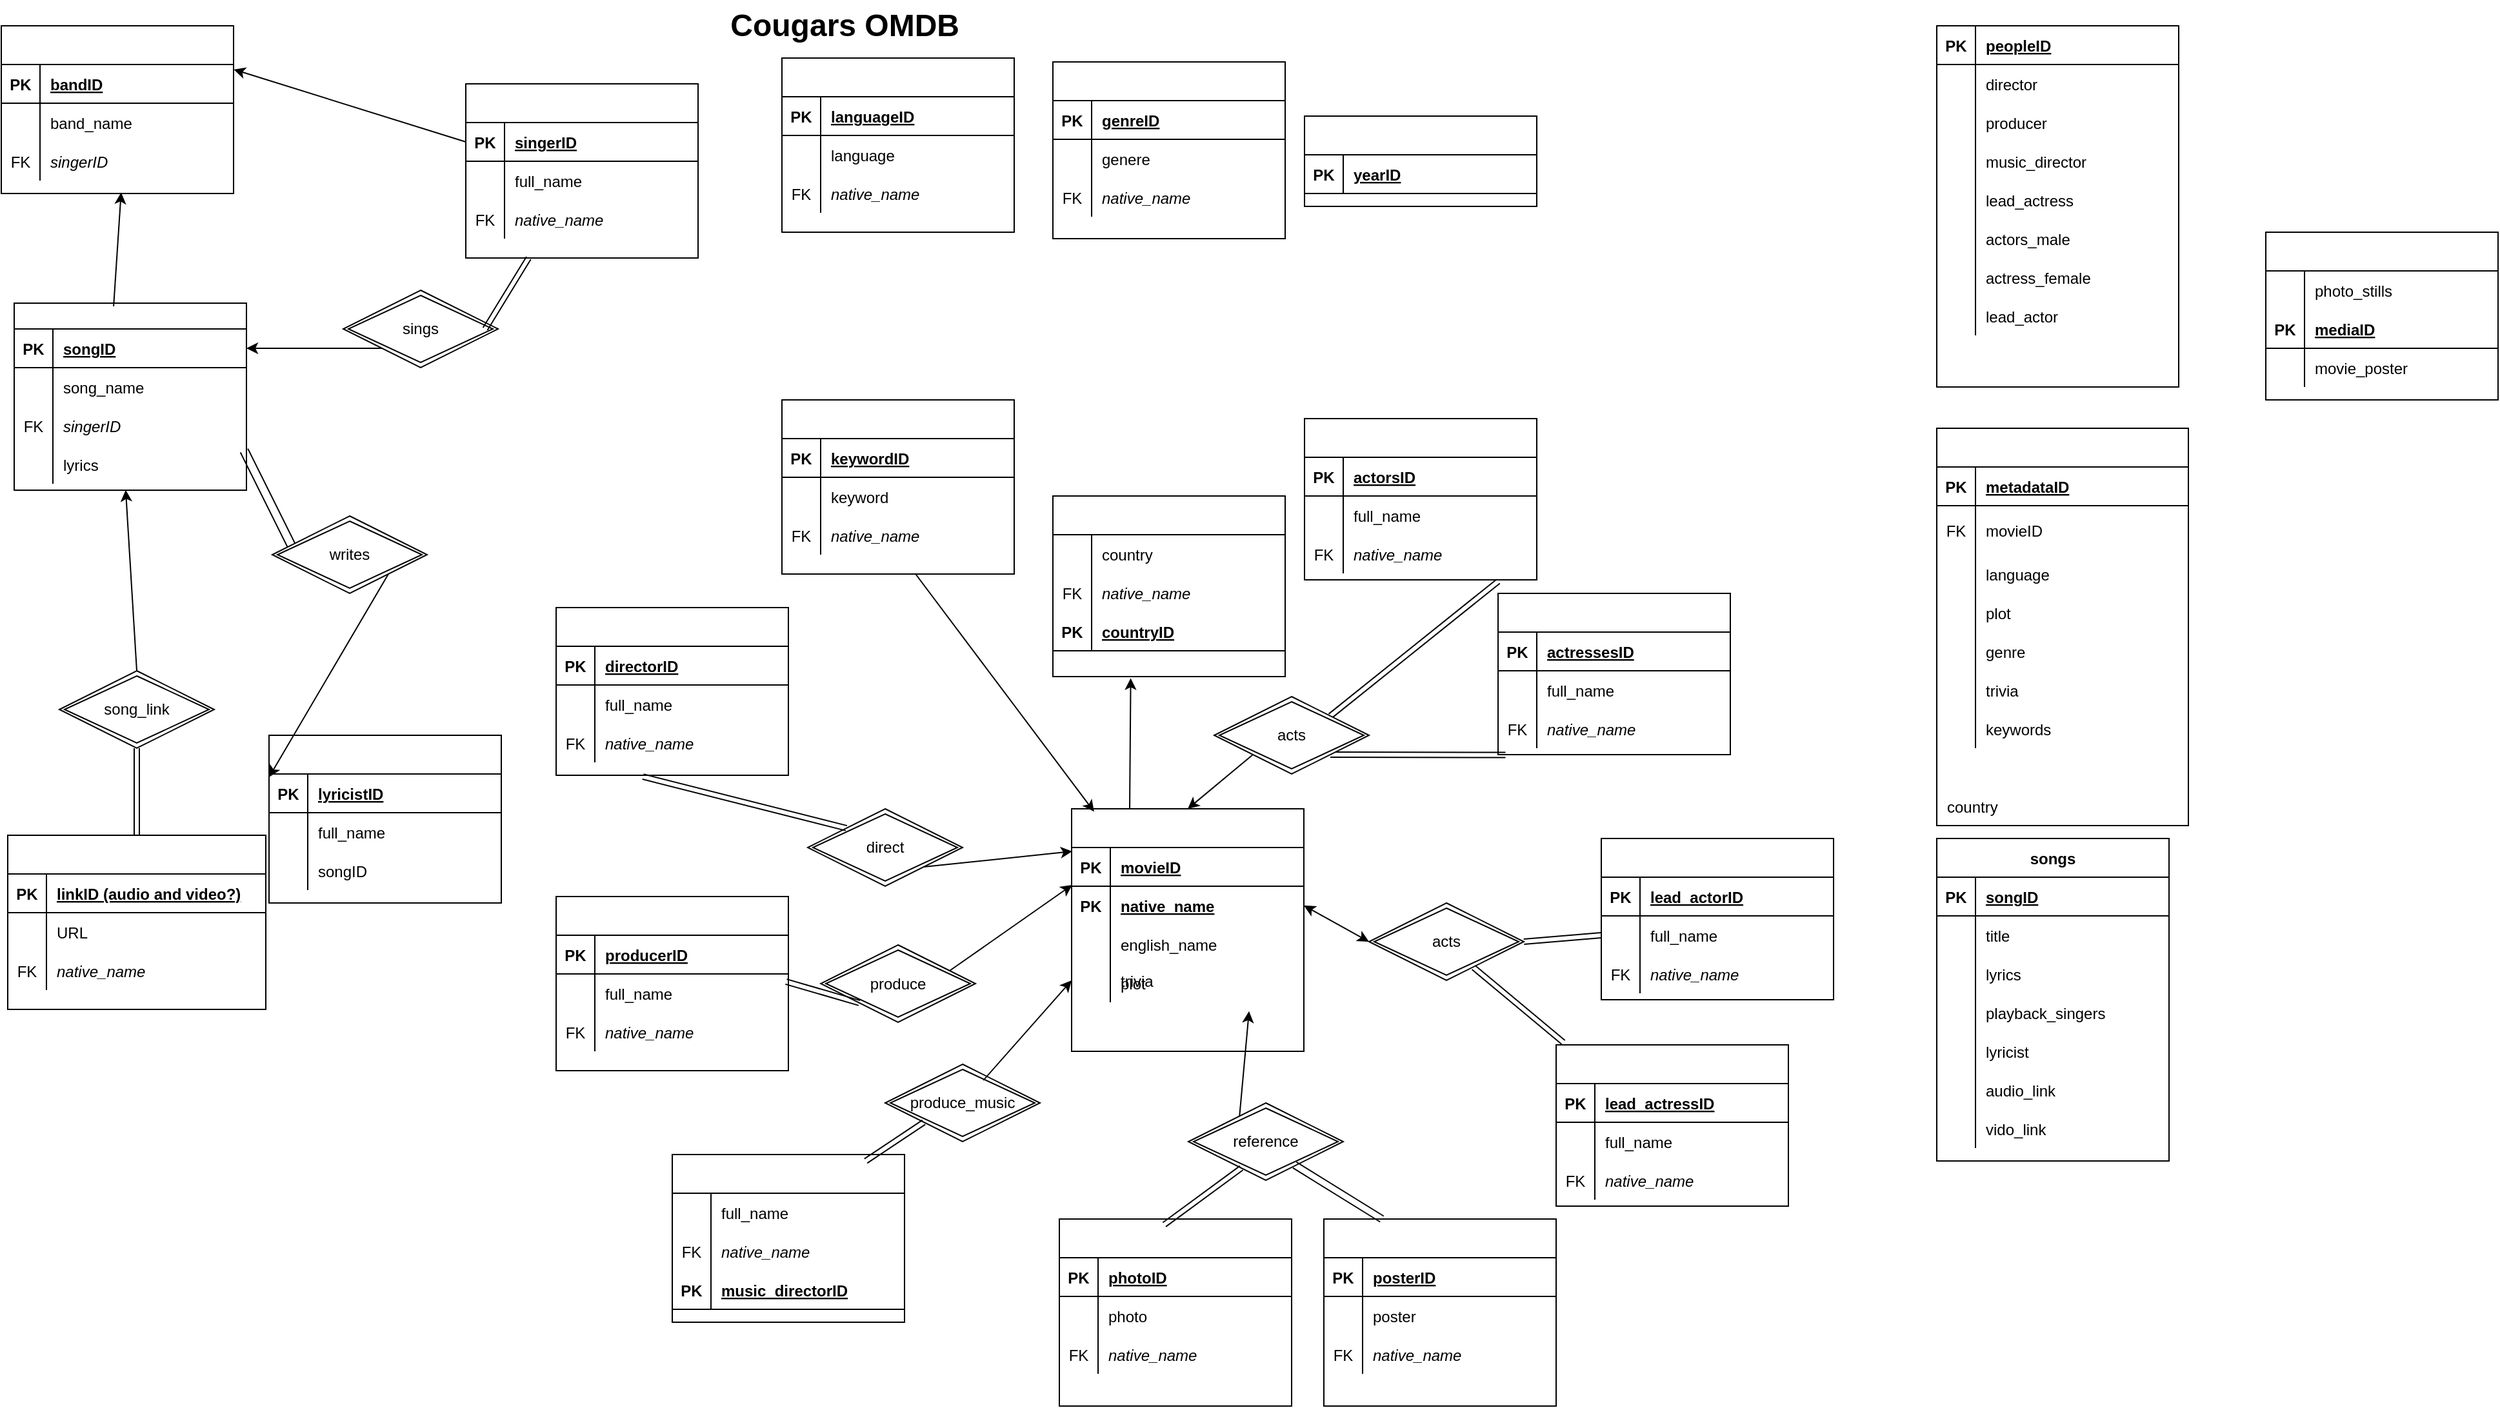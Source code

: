 <mxfile version="13.3.0" type="github">
  <diagram id="hvTxywRXqhzX3uinB9g3" name="Page-1">
    <mxGraphModel dx="1422" dy="768" grid="1" gridSize="10" guides="1" tooltips="1" connect="1" arrows="1" fold="1" page="1" pageScale="1" pageWidth="850" pageHeight="1100" math="0" shadow="0">
      <root>
        <mxCell id="0" />
        <mxCell id="1" parent="0" />
        <mxCell id="0cCKj04-58CsqOeZP6ju-1" value="Cougars OMDB&amp;nbsp;&amp;nbsp;" style="text;strokeColor=none;fillColor=none;html=1;fontSize=24;fontStyle=1;verticalAlign=middle;align=center;" vertex="1" parent="1">
          <mxGeometry x="630" y="10" width="100" height="40" as="geometry" />
        </mxCell>
        <mxCell id="0cCKj04-58CsqOeZP6ju-2" value="sings" style="shape=rhombus;double=1;perimeter=rhombusPerimeter;whiteSpace=wrap;html=1;align=center;" vertex="1" parent="1">
          <mxGeometry x="285" y="235" width="120" height="60" as="geometry" />
        </mxCell>
        <mxCell id="0cCKj04-58CsqOeZP6ju-3" value="" style="shape=link;html=1;exitX=0.917;exitY=0.5;exitDx=0;exitDy=0;exitPerimeter=0;" edge="1" parent="1" source="0cCKj04-58CsqOeZP6ju-2" target="0cCKj04-58CsqOeZP6ju-223">
          <mxGeometry width="50" height="50" relative="1" as="geometry">
            <mxPoint x="360" y="360" as="sourcePoint" />
            <mxPoint x="410" y="310" as="targetPoint" />
          </mxGeometry>
        </mxCell>
        <mxCell id="0cCKj04-58CsqOeZP6ju-4" value="" style="shape=table;startSize=30;container=1;collapsible=1;childLayout=tableLayout;fixedRows=1;rowLines=0;fontStyle=1;align=center;resizeLast=1;" vertex="1" parent="1">
          <mxGeometry x="1030" y="334.5" width="180" height="125" as="geometry" />
        </mxCell>
        <mxCell id="0cCKj04-58CsqOeZP6ju-5" value="" style="shape=partialRectangle;collapsible=0;dropTarget=0;pointerEvents=0;fillColor=none;top=0;left=0;bottom=1;right=0;points=[[0,0.5],[1,0.5]];portConstraint=eastwest;" vertex="1" parent="0cCKj04-58CsqOeZP6ju-4">
          <mxGeometry y="30" width="180" height="30" as="geometry" />
        </mxCell>
        <mxCell id="0cCKj04-58CsqOeZP6ju-6" value="PK" style="shape=partialRectangle;connectable=0;fillColor=none;top=0;left=0;bottom=0;right=0;fontStyle=1;overflow=hidden;" vertex="1" parent="0cCKj04-58CsqOeZP6ju-5">
          <mxGeometry width="30" height="30" as="geometry" />
        </mxCell>
        <mxCell id="0cCKj04-58CsqOeZP6ju-7" value="actorsID" style="shape=partialRectangle;connectable=0;fillColor=none;top=0;left=0;bottom=0;right=0;align=left;spacingLeft=6;fontStyle=5;overflow=hidden;" vertex="1" parent="0cCKj04-58CsqOeZP6ju-5">
          <mxGeometry x="30" width="150" height="30" as="geometry" />
        </mxCell>
        <mxCell id="0cCKj04-58CsqOeZP6ju-8" value="" style="shape=partialRectangle;collapsible=0;dropTarget=0;pointerEvents=0;fillColor=none;top=0;left=0;bottom=0;right=0;points=[[0,0.5],[1,0.5]];portConstraint=eastwest;" vertex="1" parent="0cCKj04-58CsqOeZP6ju-4">
          <mxGeometry y="60" width="180" height="30" as="geometry" />
        </mxCell>
        <mxCell id="0cCKj04-58CsqOeZP6ju-9" value="" style="shape=partialRectangle;connectable=0;fillColor=none;top=0;left=0;bottom=0;right=0;editable=1;overflow=hidden;" vertex="1" parent="0cCKj04-58CsqOeZP6ju-8">
          <mxGeometry width="30" height="30" as="geometry" />
        </mxCell>
        <mxCell id="0cCKj04-58CsqOeZP6ju-10" value="full_name" style="shape=partialRectangle;connectable=0;fillColor=none;top=0;left=0;bottom=0;right=0;align=left;spacingLeft=6;overflow=hidden;" vertex="1" parent="0cCKj04-58CsqOeZP6ju-8">
          <mxGeometry x="30" width="150" height="30" as="geometry" />
        </mxCell>
        <mxCell id="0cCKj04-58CsqOeZP6ju-11" value="" style="shape=partialRectangle;collapsible=0;dropTarget=0;pointerEvents=0;fillColor=none;top=0;left=0;bottom=0;right=0;points=[[0,0.5],[1,0.5]];portConstraint=eastwest;" vertex="1" parent="0cCKj04-58CsqOeZP6ju-4">
          <mxGeometry y="90" width="180" height="30" as="geometry" />
        </mxCell>
        <mxCell id="0cCKj04-58CsqOeZP6ju-12" value="FK" style="shape=partialRectangle;connectable=0;fillColor=none;top=0;left=0;bottom=0;right=0;editable=1;overflow=hidden;" vertex="1" parent="0cCKj04-58CsqOeZP6ju-11">
          <mxGeometry width="30" height="30" as="geometry" />
        </mxCell>
        <mxCell id="0cCKj04-58CsqOeZP6ju-13" value="native_name" style="shape=partialRectangle;connectable=0;fillColor=none;top=0;left=0;bottom=0;right=0;align=left;spacingLeft=6;overflow=hidden;fontStyle=2" vertex="1" parent="0cCKj04-58CsqOeZP6ju-11">
          <mxGeometry x="30" width="150" height="30" as="geometry" />
        </mxCell>
        <mxCell id="0cCKj04-58CsqOeZP6ju-14" value="" style="shape=table;startSize=30;container=1;collapsible=1;childLayout=tableLayout;fixedRows=1;rowLines=0;fontStyle=1;align=center;resizeLast=1;" vertex="1" parent="1">
          <mxGeometry x="1030" y="100" width="180" height="70" as="geometry" />
        </mxCell>
        <mxCell id="0cCKj04-58CsqOeZP6ju-15" value="" style="shape=partialRectangle;collapsible=0;dropTarget=0;pointerEvents=0;fillColor=none;top=0;left=0;bottom=1;right=0;points=[[0,0.5],[1,0.5]];portConstraint=eastwest;" vertex="1" parent="0cCKj04-58CsqOeZP6ju-14">
          <mxGeometry y="30" width="180" height="30" as="geometry" />
        </mxCell>
        <mxCell id="0cCKj04-58CsqOeZP6ju-16" value="PK" style="shape=partialRectangle;connectable=0;fillColor=none;top=0;left=0;bottom=0;right=0;fontStyle=1;overflow=hidden;" vertex="1" parent="0cCKj04-58CsqOeZP6ju-15">
          <mxGeometry width="30" height="30" as="geometry" />
        </mxCell>
        <mxCell id="0cCKj04-58CsqOeZP6ju-17" value="yearID" style="shape=partialRectangle;connectable=0;fillColor=none;top=0;left=0;bottom=0;right=0;align=left;spacingLeft=6;fontStyle=5;overflow=hidden;" vertex="1" parent="0cCKj04-58CsqOeZP6ju-15">
          <mxGeometry x="30" width="150" height="30" as="geometry" />
        </mxCell>
        <mxCell id="0cCKj04-58CsqOeZP6ju-18" value="" style="shape=table;startSize=30;container=1;collapsible=1;childLayout=tableLayout;fixedRows=1;rowLines=0;fontStyle=1;align=center;resizeLast=1;" vertex="1" parent="1">
          <mxGeometry x="20" y="30" width="180" height="130" as="geometry" />
        </mxCell>
        <mxCell id="0cCKj04-58CsqOeZP6ju-19" value="" style="shape=partialRectangle;collapsible=0;dropTarget=0;pointerEvents=0;fillColor=none;top=0;left=0;bottom=1;right=0;points=[[0,0.5],[1,0.5]];portConstraint=eastwest;" vertex="1" parent="0cCKj04-58CsqOeZP6ju-18">
          <mxGeometry y="30" width="180" height="30" as="geometry" />
        </mxCell>
        <mxCell id="0cCKj04-58CsqOeZP6ju-20" value="PK" style="shape=partialRectangle;connectable=0;fillColor=none;top=0;left=0;bottom=0;right=0;fontStyle=1;overflow=hidden;" vertex="1" parent="0cCKj04-58CsqOeZP6ju-19">
          <mxGeometry width="30" height="30" as="geometry" />
        </mxCell>
        <mxCell id="0cCKj04-58CsqOeZP6ju-21" value="bandID" style="shape=partialRectangle;connectable=0;fillColor=none;top=0;left=0;bottom=0;right=0;align=left;spacingLeft=6;fontStyle=5;overflow=hidden;" vertex="1" parent="0cCKj04-58CsqOeZP6ju-19">
          <mxGeometry x="30" width="150" height="30" as="geometry" />
        </mxCell>
        <mxCell id="0cCKj04-58CsqOeZP6ju-22" value="" style="shape=partialRectangle;collapsible=0;dropTarget=0;pointerEvents=0;fillColor=none;top=0;left=0;bottom=0;right=0;points=[[0,0.5],[1,0.5]];portConstraint=eastwest;" vertex="1" parent="0cCKj04-58CsqOeZP6ju-18">
          <mxGeometry y="60" width="180" height="30" as="geometry" />
        </mxCell>
        <mxCell id="0cCKj04-58CsqOeZP6ju-23" value="" style="shape=partialRectangle;connectable=0;fillColor=none;top=0;left=0;bottom=0;right=0;editable=1;overflow=hidden;" vertex="1" parent="0cCKj04-58CsqOeZP6ju-22">
          <mxGeometry width="30" height="30" as="geometry" />
        </mxCell>
        <mxCell id="0cCKj04-58CsqOeZP6ju-24" value="band_name" style="shape=partialRectangle;connectable=0;fillColor=none;top=0;left=0;bottom=0;right=0;align=left;spacingLeft=6;overflow=hidden;" vertex="1" parent="0cCKj04-58CsqOeZP6ju-22">
          <mxGeometry x="30" width="150" height="30" as="geometry" />
        </mxCell>
        <mxCell id="0cCKj04-58CsqOeZP6ju-25" value="" style="shape=partialRectangle;collapsible=0;dropTarget=0;pointerEvents=0;fillColor=none;top=0;left=0;bottom=0;right=0;points=[[0,0.5],[1,0.5]];portConstraint=eastwest;" vertex="1" parent="0cCKj04-58CsqOeZP6ju-18">
          <mxGeometry y="90" width="180" height="30" as="geometry" />
        </mxCell>
        <mxCell id="0cCKj04-58CsqOeZP6ju-26" value="FK" style="shape=partialRectangle;connectable=0;fillColor=none;top=0;left=0;bottom=0;right=0;editable=1;overflow=hidden;" vertex="1" parent="0cCKj04-58CsqOeZP6ju-25">
          <mxGeometry width="30" height="30" as="geometry" />
        </mxCell>
        <mxCell id="0cCKj04-58CsqOeZP6ju-27" value="singerID" style="shape=partialRectangle;connectable=0;fillColor=none;top=0;left=0;bottom=0;right=0;align=left;spacingLeft=6;overflow=hidden;fontStyle=2" vertex="1" parent="0cCKj04-58CsqOeZP6ju-25">
          <mxGeometry x="30" width="150" height="30" as="geometry" />
        </mxCell>
        <mxCell id="0cCKj04-58CsqOeZP6ju-28" value="" style="shape=table;startSize=30;container=1;collapsible=1;childLayout=tableLayout;fixedRows=1;rowLines=0;fontStyle=1;align=center;resizeLast=1;" vertex="1" parent="1">
          <mxGeometry x="835" y="394.5" width="180" height="140" as="geometry" />
        </mxCell>
        <mxCell id="0cCKj04-58CsqOeZP6ju-29" value="" style="shape=partialRectangle;collapsible=0;dropTarget=0;pointerEvents=0;fillColor=none;top=0;left=0;bottom=0;right=0;points=[[0,0.5],[1,0.5]];portConstraint=eastwest;" vertex="1" parent="0cCKj04-58CsqOeZP6ju-28">
          <mxGeometry y="30" width="180" height="30" as="geometry" />
        </mxCell>
        <mxCell id="0cCKj04-58CsqOeZP6ju-30" value="" style="shape=partialRectangle;connectable=0;fillColor=none;top=0;left=0;bottom=0;right=0;editable=1;overflow=hidden;" vertex="1" parent="0cCKj04-58CsqOeZP6ju-29">
          <mxGeometry width="30" height="30" as="geometry" />
        </mxCell>
        <mxCell id="0cCKj04-58CsqOeZP6ju-31" value="country" style="shape=partialRectangle;connectable=0;fillColor=none;top=0;left=0;bottom=0;right=0;align=left;spacingLeft=6;overflow=hidden;" vertex="1" parent="0cCKj04-58CsqOeZP6ju-29">
          <mxGeometry x="30" width="150" height="30" as="geometry" />
        </mxCell>
        <mxCell id="0cCKj04-58CsqOeZP6ju-32" value="" style="shape=partialRectangle;collapsible=0;dropTarget=0;pointerEvents=0;fillColor=none;top=0;left=0;bottom=0;right=0;points=[[0,0.5],[1,0.5]];portConstraint=eastwest;" vertex="1" parent="0cCKj04-58CsqOeZP6ju-28">
          <mxGeometry y="60" width="180" height="30" as="geometry" />
        </mxCell>
        <mxCell id="0cCKj04-58CsqOeZP6ju-33" value="FK" style="shape=partialRectangle;connectable=0;fillColor=none;top=0;left=0;bottom=0;right=0;editable=1;overflow=hidden;" vertex="1" parent="0cCKj04-58CsqOeZP6ju-32">
          <mxGeometry width="30" height="30" as="geometry" />
        </mxCell>
        <mxCell id="0cCKj04-58CsqOeZP6ju-34" value="native_name" style="shape=partialRectangle;connectable=0;fillColor=none;top=0;left=0;bottom=0;right=0;align=left;spacingLeft=6;overflow=hidden;fontStyle=2" vertex="1" parent="0cCKj04-58CsqOeZP6ju-32">
          <mxGeometry x="30" width="150" height="30" as="geometry" />
        </mxCell>
        <mxCell id="0cCKj04-58CsqOeZP6ju-35" value="" style="shape=partialRectangle;collapsible=0;dropTarget=0;pointerEvents=0;fillColor=none;top=0;left=0;bottom=1;right=0;points=[[0,0.5],[1,0.5]];portConstraint=eastwest;" vertex="1" parent="0cCKj04-58CsqOeZP6ju-28">
          <mxGeometry y="90" width="180" height="30" as="geometry" />
        </mxCell>
        <mxCell id="0cCKj04-58CsqOeZP6ju-36" value="PK" style="shape=partialRectangle;connectable=0;fillColor=none;top=0;left=0;bottom=0;right=0;fontStyle=1;overflow=hidden;" vertex="1" parent="0cCKj04-58CsqOeZP6ju-35">
          <mxGeometry width="30" height="30" as="geometry" />
        </mxCell>
        <mxCell id="0cCKj04-58CsqOeZP6ju-37" value="countryID" style="shape=partialRectangle;connectable=0;fillColor=none;top=0;left=0;bottom=0;right=0;align=left;spacingLeft=6;fontStyle=5;overflow=hidden;" vertex="1" parent="0cCKj04-58CsqOeZP6ju-35">
          <mxGeometry x="30" width="150" height="30" as="geometry" />
        </mxCell>
        <mxCell id="0cCKj04-58CsqOeZP6ju-38" value="" style="shape=table;startSize=30;container=1;collapsible=1;childLayout=tableLayout;fixedRows=1;rowLines=0;fontStyle=1;align=center;resizeLast=1;" vertex="1" parent="1">
          <mxGeometry x="625" y="55" width="180" height="135" as="geometry" />
        </mxCell>
        <mxCell id="0cCKj04-58CsqOeZP6ju-39" value="" style="shape=partialRectangle;collapsible=0;dropTarget=0;pointerEvents=0;fillColor=none;top=0;left=0;bottom=1;right=0;points=[[0,0.5],[1,0.5]];portConstraint=eastwest;" vertex="1" parent="0cCKj04-58CsqOeZP6ju-38">
          <mxGeometry y="30" width="180" height="30" as="geometry" />
        </mxCell>
        <mxCell id="0cCKj04-58CsqOeZP6ju-40" value="PK" style="shape=partialRectangle;connectable=0;fillColor=none;top=0;left=0;bottom=0;right=0;fontStyle=1;overflow=hidden;" vertex="1" parent="0cCKj04-58CsqOeZP6ju-39">
          <mxGeometry width="30" height="30" as="geometry" />
        </mxCell>
        <mxCell id="0cCKj04-58CsqOeZP6ju-41" value="languageID" style="shape=partialRectangle;connectable=0;fillColor=none;top=0;left=0;bottom=0;right=0;align=left;spacingLeft=6;fontStyle=5;overflow=hidden;" vertex="1" parent="0cCKj04-58CsqOeZP6ju-39">
          <mxGeometry x="30" width="150" height="30" as="geometry" />
        </mxCell>
        <mxCell id="0cCKj04-58CsqOeZP6ju-42" value="" style="shape=partialRectangle;collapsible=0;dropTarget=0;pointerEvents=0;fillColor=none;top=0;left=0;bottom=0;right=0;points=[[0,0.5],[1,0.5]];portConstraint=eastwest;" vertex="1" parent="0cCKj04-58CsqOeZP6ju-38">
          <mxGeometry y="60" width="180" height="30" as="geometry" />
        </mxCell>
        <mxCell id="0cCKj04-58CsqOeZP6ju-43" value="" style="shape=partialRectangle;connectable=0;fillColor=none;top=0;left=0;bottom=0;right=0;editable=1;overflow=hidden;" vertex="1" parent="0cCKj04-58CsqOeZP6ju-42">
          <mxGeometry width="30" height="30" as="geometry" />
        </mxCell>
        <mxCell id="0cCKj04-58CsqOeZP6ju-44" value="language" style="shape=partialRectangle;connectable=0;fillColor=none;top=0;left=0;bottom=0;right=0;align=left;spacingLeft=6;overflow=hidden;" vertex="1" parent="0cCKj04-58CsqOeZP6ju-42">
          <mxGeometry x="30" width="150" height="30" as="geometry" />
        </mxCell>
        <mxCell id="0cCKj04-58CsqOeZP6ju-45" value="" style="shape=partialRectangle;collapsible=0;dropTarget=0;pointerEvents=0;fillColor=none;top=0;left=0;bottom=0;right=0;points=[[0,0.5],[1,0.5]];portConstraint=eastwest;" vertex="1" parent="0cCKj04-58CsqOeZP6ju-38">
          <mxGeometry y="90" width="180" height="30" as="geometry" />
        </mxCell>
        <mxCell id="0cCKj04-58CsqOeZP6ju-46" value="FK" style="shape=partialRectangle;connectable=0;fillColor=none;top=0;left=0;bottom=0;right=0;editable=1;overflow=hidden;" vertex="1" parent="0cCKj04-58CsqOeZP6ju-45">
          <mxGeometry width="30" height="30" as="geometry" />
        </mxCell>
        <mxCell id="0cCKj04-58CsqOeZP6ju-47" value="native_name" style="shape=partialRectangle;connectable=0;fillColor=none;top=0;left=0;bottom=0;right=0;align=left;spacingLeft=6;overflow=hidden;fontStyle=2" vertex="1" parent="0cCKj04-58CsqOeZP6ju-45">
          <mxGeometry x="30" width="150" height="30" as="geometry" />
        </mxCell>
        <mxCell id="0cCKj04-58CsqOeZP6ju-48" value="" style="shape=table;startSize=30;container=1;collapsible=1;childLayout=tableLayout;fixedRows=1;rowLines=0;fontStyle=1;align=center;resizeLast=1;" vertex="1" parent="1">
          <mxGeometry x="1045" y="955" width="180" height="145" as="geometry" />
        </mxCell>
        <mxCell id="0cCKj04-58CsqOeZP6ju-49" value="" style="shape=partialRectangle;collapsible=0;dropTarget=0;pointerEvents=0;fillColor=none;top=0;left=0;bottom=1;right=0;points=[[0,0.5],[1,0.5]];portConstraint=eastwest;" vertex="1" parent="0cCKj04-58CsqOeZP6ju-48">
          <mxGeometry y="30" width="180" height="30" as="geometry" />
        </mxCell>
        <mxCell id="0cCKj04-58CsqOeZP6ju-50" value="PK" style="shape=partialRectangle;connectable=0;fillColor=none;top=0;left=0;bottom=0;right=0;fontStyle=1;overflow=hidden;" vertex="1" parent="0cCKj04-58CsqOeZP6ju-49">
          <mxGeometry width="30" height="30" as="geometry" />
        </mxCell>
        <mxCell id="0cCKj04-58CsqOeZP6ju-51" value="posterID" style="shape=partialRectangle;connectable=0;fillColor=none;top=0;left=0;bottom=0;right=0;align=left;spacingLeft=6;fontStyle=5;overflow=hidden;" vertex="1" parent="0cCKj04-58CsqOeZP6ju-49">
          <mxGeometry x="30" width="150" height="30" as="geometry" />
        </mxCell>
        <mxCell id="0cCKj04-58CsqOeZP6ju-52" value="" style="shape=partialRectangle;collapsible=0;dropTarget=0;pointerEvents=0;fillColor=none;top=0;left=0;bottom=0;right=0;points=[[0,0.5],[1,0.5]];portConstraint=eastwest;" vertex="1" parent="0cCKj04-58CsqOeZP6ju-48">
          <mxGeometry y="60" width="180" height="30" as="geometry" />
        </mxCell>
        <mxCell id="0cCKj04-58CsqOeZP6ju-53" value="" style="shape=partialRectangle;connectable=0;fillColor=none;top=0;left=0;bottom=0;right=0;editable=1;overflow=hidden;" vertex="1" parent="0cCKj04-58CsqOeZP6ju-52">
          <mxGeometry width="30" height="30" as="geometry" />
        </mxCell>
        <mxCell id="0cCKj04-58CsqOeZP6ju-54" value="poster" style="shape=partialRectangle;connectable=0;fillColor=none;top=0;left=0;bottom=0;right=0;align=left;spacingLeft=6;overflow=hidden;" vertex="1" parent="0cCKj04-58CsqOeZP6ju-52">
          <mxGeometry x="30" width="150" height="30" as="geometry" />
        </mxCell>
        <mxCell id="0cCKj04-58CsqOeZP6ju-55" value="" style="shape=partialRectangle;collapsible=0;dropTarget=0;pointerEvents=0;fillColor=none;top=0;left=0;bottom=0;right=0;points=[[0,0.5],[1,0.5]];portConstraint=eastwest;" vertex="1" parent="0cCKj04-58CsqOeZP6ju-48">
          <mxGeometry y="90" width="180" height="30" as="geometry" />
        </mxCell>
        <mxCell id="0cCKj04-58CsqOeZP6ju-56" value="FK" style="shape=partialRectangle;connectable=0;fillColor=none;top=0;left=0;bottom=0;right=0;editable=1;overflow=hidden;" vertex="1" parent="0cCKj04-58CsqOeZP6ju-55">
          <mxGeometry width="30" height="30" as="geometry" />
        </mxCell>
        <mxCell id="0cCKj04-58CsqOeZP6ju-57" value="native_name" style="shape=partialRectangle;connectable=0;fillColor=none;top=0;left=0;bottom=0;right=0;align=left;spacingLeft=6;overflow=hidden;fontStyle=2" vertex="1" parent="0cCKj04-58CsqOeZP6ju-55">
          <mxGeometry x="30" width="150" height="30" as="geometry" />
        </mxCell>
        <mxCell id="0cCKj04-58CsqOeZP6ju-58" value="" style="shape=table;startSize=30;container=1;collapsible=1;childLayout=tableLayout;fixedRows=1;rowLines=0;fontStyle=1;align=center;resizeLast=1;" vertex="1" parent="1">
          <mxGeometry x="840" y="955" width="180" height="145" as="geometry" />
        </mxCell>
        <mxCell id="0cCKj04-58CsqOeZP6ju-59" value="" style="shape=partialRectangle;collapsible=0;dropTarget=0;pointerEvents=0;fillColor=none;top=0;left=0;bottom=1;right=0;points=[[0,0.5],[1,0.5]];portConstraint=eastwest;" vertex="1" parent="0cCKj04-58CsqOeZP6ju-58">
          <mxGeometry y="30" width="180" height="30" as="geometry" />
        </mxCell>
        <mxCell id="0cCKj04-58CsqOeZP6ju-60" value="PK" style="shape=partialRectangle;connectable=0;fillColor=none;top=0;left=0;bottom=0;right=0;fontStyle=1;overflow=hidden;" vertex="1" parent="0cCKj04-58CsqOeZP6ju-59">
          <mxGeometry width="30" height="30" as="geometry" />
        </mxCell>
        <mxCell id="0cCKj04-58CsqOeZP6ju-61" value="photoID" style="shape=partialRectangle;connectable=0;fillColor=none;top=0;left=0;bottom=0;right=0;align=left;spacingLeft=6;fontStyle=5;overflow=hidden;" vertex="1" parent="0cCKj04-58CsqOeZP6ju-59">
          <mxGeometry x="30" width="150" height="30" as="geometry" />
        </mxCell>
        <mxCell id="0cCKj04-58CsqOeZP6ju-62" value="" style="shape=partialRectangle;collapsible=0;dropTarget=0;pointerEvents=0;fillColor=none;top=0;left=0;bottom=0;right=0;points=[[0,0.5],[1,0.5]];portConstraint=eastwest;" vertex="1" parent="0cCKj04-58CsqOeZP6ju-58">
          <mxGeometry y="60" width="180" height="30" as="geometry" />
        </mxCell>
        <mxCell id="0cCKj04-58CsqOeZP6ju-63" value="" style="shape=partialRectangle;connectable=0;fillColor=none;top=0;left=0;bottom=0;right=0;editable=1;overflow=hidden;" vertex="1" parent="0cCKj04-58CsqOeZP6ju-62">
          <mxGeometry width="30" height="30" as="geometry" />
        </mxCell>
        <mxCell id="0cCKj04-58CsqOeZP6ju-64" value="photo" style="shape=partialRectangle;connectable=0;fillColor=none;top=0;left=0;bottom=0;right=0;align=left;spacingLeft=6;overflow=hidden;" vertex="1" parent="0cCKj04-58CsqOeZP6ju-62">
          <mxGeometry x="30" width="150" height="30" as="geometry" />
        </mxCell>
        <mxCell id="0cCKj04-58CsqOeZP6ju-65" value="" style="shape=partialRectangle;collapsible=0;dropTarget=0;pointerEvents=0;fillColor=none;top=0;left=0;bottom=0;right=0;points=[[0,0.5],[1,0.5]];portConstraint=eastwest;" vertex="1" parent="0cCKj04-58CsqOeZP6ju-58">
          <mxGeometry y="90" width="180" height="30" as="geometry" />
        </mxCell>
        <mxCell id="0cCKj04-58CsqOeZP6ju-66" value="FK" style="shape=partialRectangle;connectable=0;fillColor=none;top=0;left=0;bottom=0;right=0;editable=1;overflow=hidden;" vertex="1" parent="0cCKj04-58CsqOeZP6ju-65">
          <mxGeometry width="30" height="30" as="geometry" />
        </mxCell>
        <mxCell id="0cCKj04-58CsqOeZP6ju-67" value="native_name" style="shape=partialRectangle;connectable=0;fillColor=none;top=0;left=0;bottom=0;right=0;align=left;spacingLeft=6;overflow=hidden;fontStyle=2" vertex="1" parent="0cCKj04-58CsqOeZP6ju-65">
          <mxGeometry x="30" width="150" height="30" as="geometry" />
        </mxCell>
        <mxCell id="0cCKj04-58CsqOeZP6ju-68" value="" style="shape=table;startSize=30;container=1;collapsible=1;childLayout=tableLayout;fixedRows=1;rowLines=0;fontStyle=1;align=center;resizeLast=1;" vertex="1" parent="1">
          <mxGeometry x="450" y="705" width="180" height="135" as="geometry" />
        </mxCell>
        <mxCell id="0cCKj04-58CsqOeZP6ju-69" value="" style="shape=partialRectangle;collapsible=0;dropTarget=0;pointerEvents=0;fillColor=none;top=0;left=0;bottom=1;right=0;points=[[0,0.5],[1,0.5]];portConstraint=eastwest;" vertex="1" parent="0cCKj04-58CsqOeZP6ju-68">
          <mxGeometry y="30" width="180" height="30" as="geometry" />
        </mxCell>
        <mxCell id="0cCKj04-58CsqOeZP6ju-70" value="PK" style="shape=partialRectangle;connectable=0;fillColor=none;top=0;left=0;bottom=0;right=0;fontStyle=1;overflow=hidden;" vertex="1" parent="0cCKj04-58CsqOeZP6ju-69">
          <mxGeometry width="30" height="30" as="geometry" />
        </mxCell>
        <mxCell id="0cCKj04-58CsqOeZP6ju-71" value="producerID" style="shape=partialRectangle;connectable=0;fillColor=none;top=0;left=0;bottom=0;right=0;align=left;spacingLeft=6;fontStyle=5;overflow=hidden;" vertex="1" parent="0cCKj04-58CsqOeZP6ju-69">
          <mxGeometry x="30" width="150" height="30" as="geometry" />
        </mxCell>
        <mxCell id="0cCKj04-58CsqOeZP6ju-72" value="" style="shape=partialRectangle;collapsible=0;dropTarget=0;pointerEvents=0;fillColor=none;top=0;left=0;bottom=0;right=0;points=[[0,0.5],[1,0.5]];portConstraint=eastwest;" vertex="1" parent="0cCKj04-58CsqOeZP6ju-68">
          <mxGeometry y="60" width="180" height="30" as="geometry" />
        </mxCell>
        <mxCell id="0cCKj04-58CsqOeZP6ju-73" value="" style="shape=partialRectangle;connectable=0;fillColor=none;top=0;left=0;bottom=0;right=0;editable=1;overflow=hidden;" vertex="1" parent="0cCKj04-58CsqOeZP6ju-72">
          <mxGeometry width="30" height="30" as="geometry" />
        </mxCell>
        <mxCell id="0cCKj04-58CsqOeZP6ju-74" value="full_name" style="shape=partialRectangle;connectable=0;fillColor=none;top=0;left=0;bottom=0;right=0;align=left;spacingLeft=6;overflow=hidden;" vertex="1" parent="0cCKj04-58CsqOeZP6ju-72">
          <mxGeometry x="30" width="150" height="30" as="geometry" />
        </mxCell>
        <mxCell id="0cCKj04-58CsqOeZP6ju-75" value="" style="shape=partialRectangle;collapsible=0;dropTarget=0;pointerEvents=0;fillColor=none;top=0;left=0;bottom=0;right=0;points=[[0,0.5],[1,0.5]];portConstraint=eastwest;" vertex="1" parent="0cCKj04-58CsqOeZP6ju-68">
          <mxGeometry y="90" width="180" height="30" as="geometry" />
        </mxCell>
        <mxCell id="0cCKj04-58CsqOeZP6ju-76" value="FK" style="shape=partialRectangle;connectable=0;fillColor=none;top=0;left=0;bottom=0;right=0;editable=1;overflow=hidden;" vertex="1" parent="0cCKj04-58CsqOeZP6ju-75">
          <mxGeometry width="30" height="30" as="geometry" />
        </mxCell>
        <mxCell id="0cCKj04-58CsqOeZP6ju-77" value="native_name" style="shape=partialRectangle;connectable=0;fillColor=none;top=0;left=0;bottom=0;right=0;align=left;spacingLeft=6;overflow=hidden;fontStyle=2" vertex="1" parent="0cCKj04-58CsqOeZP6ju-75">
          <mxGeometry x="30" width="150" height="30" as="geometry" />
        </mxCell>
        <mxCell id="0cCKj04-58CsqOeZP6ju-78" value="" style="shape=table;startSize=30;container=1;collapsible=1;childLayout=tableLayout;fixedRows=1;rowLines=0;fontStyle=1;align=center;resizeLast=1;" vertex="1" parent="1">
          <mxGeometry x="227.5" y="580" width="180" height="130" as="geometry" />
        </mxCell>
        <mxCell id="0cCKj04-58CsqOeZP6ju-79" value="" style="shape=partialRectangle;collapsible=0;dropTarget=0;pointerEvents=0;fillColor=none;top=0;left=0;bottom=1;right=0;points=[[0,0.5],[1,0.5]];portConstraint=eastwest;" vertex="1" parent="0cCKj04-58CsqOeZP6ju-78">
          <mxGeometry y="30" width="180" height="30" as="geometry" />
        </mxCell>
        <mxCell id="0cCKj04-58CsqOeZP6ju-80" value="PK" style="shape=partialRectangle;connectable=0;fillColor=none;top=0;left=0;bottom=0;right=0;fontStyle=1;overflow=hidden;" vertex="1" parent="0cCKj04-58CsqOeZP6ju-79">
          <mxGeometry width="30" height="30" as="geometry" />
        </mxCell>
        <mxCell id="0cCKj04-58CsqOeZP6ju-81" value="lyricistID" style="shape=partialRectangle;connectable=0;fillColor=none;top=0;left=0;bottom=0;right=0;align=left;spacingLeft=6;fontStyle=5;overflow=hidden;" vertex="1" parent="0cCKj04-58CsqOeZP6ju-79">
          <mxGeometry x="30" width="150" height="30" as="geometry" />
        </mxCell>
        <mxCell id="0cCKj04-58CsqOeZP6ju-82" value="" style="shape=partialRectangle;collapsible=0;dropTarget=0;pointerEvents=0;fillColor=none;top=0;left=0;bottom=0;right=0;points=[[0,0.5],[1,0.5]];portConstraint=eastwest;" vertex="1" parent="0cCKj04-58CsqOeZP6ju-78">
          <mxGeometry y="60" width="180" height="30" as="geometry" />
        </mxCell>
        <mxCell id="0cCKj04-58CsqOeZP6ju-83" value="" style="shape=partialRectangle;connectable=0;fillColor=none;top=0;left=0;bottom=0;right=0;editable=1;overflow=hidden;" vertex="1" parent="0cCKj04-58CsqOeZP6ju-82">
          <mxGeometry width="30" height="30" as="geometry" />
        </mxCell>
        <mxCell id="0cCKj04-58CsqOeZP6ju-84" value="full_name" style="shape=partialRectangle;connectable=0;fillColor=none;top=0;left=0;bottom=0;right=0;align=left;spacingLeft=6;overflow=hidden;" vertex="1" parent="0cCKj04-58CsqOeZP6ju-82">
          <mxGeometry x="30" width="150" height="30" as="geometry" />
        </mxCell>
        <mxCell id="0cCKj04-58CsqOeZP6ju-85" value="" style="shape=partialRectangle;collapsible=0;dropTarget=0;pointerEvents=0;fillColor=none;top=0;left=0;bottom=0;right=0;points=[[0,0.5],[1,0.5]];portConstraint=eastwest;" vertex="1" parent="0cCKj04-58CsqOeZP6ju-78">
          <mxGeometry y="90" width="180" height="30" as="geometry" />
        </mxCell>
        <mxCell id="0cCKj04-58CsqOeZP6ju-86" value="" style="shape=partialRectangle;connectable=0;fillColor=none;top=0;left=0;bottom=0;right=0;editable=1;overflow=hidden;" vertex="1" parent="0cCKj04-58CsqOeZP6ju-85">
          <mxGeometry width="30" height="30" as="geometry" />
        </mxCell>
        <mxCell id="0cCKj04-58CsqOeZP6ju-87" value="songID" style="shape=partialRectangle;connectable=0;fillColor=none;top=0;left=0;bottom=0;right=0;align=left;spacingLeft=6;overflow=hidden;" vertex="1" parent="0cCKj04-58CsqOeZP6ju-85">
          <mxGeometry x="30" width="150" height="30" as="geometry" />
        </mxCell>
        <mxCell id="0cCKj04-58CsqOeZP6ju-88" value="" style="shape=table;startSize=30;container=1;collapsible=1;childLayout=tableLayout;fixedRows=1;rowLines=0;fontStyle=1;align=center;resizeLast=1;" vertex="1" parent="1">
          <mxGeometry x="849.5" y="637" width="180" height="188" as="geometry" />
        </mxCell>
        <mxCell id="0cCKj04-58CsqOeZP6ju-89" value="" style="shape=partialRectangle;collapsible=0;dropTarget=0;pointerEvents=0;fillColor=none;top=0;left=0;bottom=1;right=0;points=[[0,0.5],[1,0.5]];portConstraint=eastwest;" vertex="1" parent="0cCKj04-58CsqOeZP6ju-88">
          <mxGeometry y="30" width="180" height="30" as="geometry" />
        </mxCell>
        <mxCell id="0cCKj04-58CsqOeZP6ju-90" value="PK" style="shape=partialRectangle;connectable=0;fillColor=none;top=0;left=0;bottom=0;right=0;fontStyle=1;overflow=hidden;" vertex="1" parent="0cCKj04-58CsqOeZP6ju-89">
          <mxGeometry width="30" height="30" as="geometry" />
        </mxCell>
        <mxCell id="0cCKj04-58CsqOeZP6ju-91" value="movieID" style="shape=partialRectangle;connectable=0;fillColor=none;top=0;left=0;bottom=0;right=0;align=left;spacingLeft=6;fontStyle=5;overflow=hidden;" vertex="1" parent="0cCKj04-58CsqOeZP6ju-89">
          <mxGeometry x="30" width="150" height="30" as="geometry" />
        </mxCell>
        <mxCell id="0cCKj04-58CsqOeZP6ju-92" value="" style="shape=partialRectangle;collapsible=0;dropTarget=0;pointerEvents=0;fillColor=none;top=0;left=0;bottom=0;right=0;points=[[0,0.5],[1,0.5]];portConstraint=eastwest;" vertex="1" parent="0cCKj04-58CsqOeZP6ju-88">
          <mxGeometry y="60" width="180" height="30" as="geometry" />
        </mxCell>
        <mxCell id="0cCKj04-58CsqOeZP6ju-93" value="PK" style="shape=partialRectangle;connectable=0;fillColor=none;top=0;left=0;bottom=0;right=0;editable=1;overflow=hidden;fontStyle=1" vertex="1" parent="0cCKj04-58CsqOeZP6ju-92">
          <mxGeometry width="30" height="30" as="geometry" />
        </mxCell>
        <mxCell id="0cCKj04-58CsqOeZP6ju-94" value="native_name" style="shape=partialRectangle;connectable=0;fillColor=none;top=0;left=0;bottom=0;right=0;align=left;spacingLeft=6;overflow=hidden;fontStyle=5" vertex="1" parent="0cCKj04-58CsqOeZP6ju-92">
          <mxGeometry x="30" width="150" height="30" as="geometry" />
        </mxCell>
        <mxCell id="0cCKj04-58CsqOeZP6ju-95" value="" style="shape=partialRectangle;collapsible=0;dropTarget=0;pointerEvents=0;fillColor=none;top=0;left=0;bottom=0;right=0;points=[[0,0.5],[1,0.5]];portConstraint=eastwest;" vertex="1" parent="0cCKj04-58CsqOeZP6ju-88">
          <mxGeometry y="90" width="180" height="30" as="geometry" />
        </mxCell>
        <mxCell id="0cCKj04-58CsqOeZP6ju-96" value="" style="shape=partialRectangle;connectable=0;fillColor=none;top=0;left=0;bottom=0;right=0;editable=1;overflow=hidden;" vertex="1" parent="0cCKj04-58CsqOeZP6ju-95">
          <mxGeometry width="30" height="30" as="geometry" />
        </mxCell>
        <mxCell id="0cCKj04-58CsqOeZP6ju-97" value="english_name" style="shape=partialRectangle;connectable=0;fillColor=none;top=0;left=0;bottom=0;right=0;align=left;spacingLeft=6;overflow=hidden;" vertex="1" parent="0cCKj04-58CsqOeZP6ju-95">
          <mxGeometry x="30" width="150" height="30" as="geometry" />
        </mxCell>
        <mxCell id="0cCKj04-58CsqOeZP6ju-98" value="" style="shape=partialRectangle;collapsible=0;dropTarget=0;pointerEvents=0;fillColor=none;top=0;left=0;bottom=0;right=0;points=[[0,0.5],[1,0.5]];portConstraint=eastwest;" vertex="1" parent="0cCKj04-58CsqOeZP6ju-88">
          <mxGeometry y="120" width="180" height="30" as="geometry" />
        </mxCell>
        <mxCell id="0cCKj04-58CsqOeZP6ju-99" value="" style="shape=partialRectangle;connectable=0;fillColor=none;top=0;left=0;bottom=0;right=0;editable=1;overflow=hidden;" vertex="1" parent="0cCKj04-58CsqOeZP6ju-98">
          <mxGeometry width="30" height="30" as="geometry" />
        </mxCell>
        <mxCell id="0cCKj04-58CsqOeZP6ju-100" value="plot" style="shape=partialRectangle;connectable=0;fillColor=none;top=0;left=0;bottom=0;right=0;align=left;spacingLeft=6;overflow=hidden;" vertex="1" parent="0cCKj04-58CsqOeZP6ju-98">
          <mxGeometry x="30" width="150" height="30" as="geometry" />
        </mxCell>
        <mxCell id="0cCKj04-58CsqOeZP6ju-101" value="" style="shape=table;startSize=30;container=1;collapsible=1;childLayout=tableLayout;fixedRows=1;rowLines=0;fontStyle=1;align=center;resizeLast=1;" vertex="1" parent="1">
          <mxGeometry x="450" y="481" width="180" height="130" as="geometry" />
        </mxCell>
        <mxCell id="0cCKj04-58CsqOeZP6ju-102" value="" style="shape=partialRectangle;collapsible=0;dropTarget=0;pointerEvents=0;fillColor=none;top=0;left=0;bottom=1;right=0;points=[[0,0.5],[1,0.5]];portConstraint=eastwest;" vertex="1" parent="0cCKj04-58CsqOeZP6ju-101">
          <mxGeometry y="30" width="180" height="30" as="geometry" />
        </mxCell>
        <mxCell id="0cCKj04-58CsqOeZP6ju-103" value="PK" style="shape=partialRectangle;connectable=0;fillColor=none;top=0;left=0;bottom=0;right=0;fontStyle=1;overflow=hidden;" vertex="1" parent="0cCKj04-58CsqOeZP6ju-102">
          <mxGeometry width="30" height="30" as="geometry" />
        </mxCell>
        <mxCell id="0cCKj04-58CsqOeZP6ju-104" value="directorID" style="shape=partialRectangle;connectable=0;fillColor=none;top=0;left=0;bottom=0;right=0;align=left;spacingLeft=6;fontStyle=5;overflow=hidden;" vertex="1" parent="0cCKj04-58CsqOeZP6ju-102">
          <mxGeometry x="30" width="150" height="30" as="geometry" />
        </mxCell>
        <mxCell id="0cCKj04-58CsqOeZP6ju-105" value="" style="shape=partialRectangle;collapsible=0;dropTarget=0;pointerEvents=0;fillColor=none;top=0;left=0;bottom=0;right=0;points=[[0,0.5],[1,0.5]];portConstraint=eastwest;" vertex="1" parent="0cCKj04-58CsqOeZP6ju-101">
          <mxGeometry y="60" width="180" height="30" as="geometry" />
        </mxCell>
        <mxCell id="0cCKj04-58CsqOeZP6ju-106" value="" style="shape=partialRectangle;connectable=0;fillColor=none;top=0;left=0;bottom=0;right=0;editable=1;overflow=hidden;" vertex="1" parent="0cCKj04-58CsqOeZP6ju-105">
          <mxGeometry width="30" height="30" as="geometry" />
        </mxCell>
        <mxCell id="0cCKj04-58CsqOeZP6ju-107" value="full_name" style="shape=partialRectangle;connectable=0;fillColor=none;top=0;left=0;bottom=0;right=0;align=left;spacingLeft=6;overflow=hidden;" vertex="1" parent="0cCKj04-58CsqOeZP6ju-105">
          <mxGeometry x="30" width="150" height="30" as="geometry" />
        </mxCell>
        <mxCell id="0cCKj04-58CsqOeZP6ju-108" value="" style="shape=partialRectangle;collapsible=0;dropTarget=0;pointerEvents=0;fillColor=none;top=0;left=0;bottom=0;right=0;points=[[0,0.5],[1,0.5]];portConstraint=eastwest;" vertex="1" parent="0cCKj04-58CsqOeZP6ju-101">
          <mxGeometry y="90" width="180" height="30" as="geometry" />
        </mxCell>
        <mxCell id="0cCKj04-58CsqOeZP6ju-109" value="FK" style="shape=partialRectangle;connectable=0;fillColor=none;top=0;left=0;bottom=0;right=0;editable=1;overflow=hidden;" vertex="1" parent="0cCKj04-58CsqOeZP6ju-108">
          <mxGeometry width="30" height="30" as="geometry" />
        </mxCell>
        <mxCell id="0cCKj04-58CsqOeZP6ju-110" value="native_name" style="shape=partialRectangle;connectable=0;fillColor=none;top=0;left=0;bottom=0;right=0;align=left;spacingLeft=6;overflow=hidden;fontStyle=2" vertex="1" parent="0cCKj04-58CsqOeZP6ju-108">
          <mxGeometry x="30" width="150" height="30" as="geometry" />
        </mxCell>
        <mxCell id="0cCKj04-58CsqOeZP6ju-111" value="" style="shape=table;startSize=30;container=1;collapsible=1;childLayout=tableLayout;fixedRows=1;rowLines=0;fontStyle=1;align=center;resizeLast=1;" vertex="1" parent="1">
          <mxGeometry x="540" y="905" width="180" height="130" as="geometry" />
        </mxCell>
        <mxCell id="0cCKj04-58CsqOeZP6ju-112" value="" style="shape=partialRectangle;collapsible=0;dropTarget=0;pointerEvents=0;fillColor=none;top=0;left=0;bottom=0;right=0;points=[[0,0.5],[1,0.5]];portConstraint=eastwest;" vertex="1" parent="0cCKj04-58CsqOeZP6ju-111">
          <mxGeometry y="30" width="180" height="30" as="geometry" />
        </mxCell>
        <mxCell id="0cCKj04-58CsqOeZP6ju-113" value="" style="shape=partialRectangle;connectable=0;fillColor=none;top=0;left=0;bottom=0;right=0;editable=1;overflow=hidden;" vertex="1" parent="0cCKj04-58CsqOeZP6ju-112">
          <mxGeometry width="30" height="30" as="geometry" />
        </mxCell>
        <mxCell id="0cCKj04-58CsqOeZP6ju-114" value="full_name" style="shape=partialRectangle;connectable=0;fillColor=none;top=0;left=0;bottom=0;right=0;align=left;spacingLeft=6;overflow=hidden;" vertex="1" parent="0cCKj04-58CsqOeZP6ju-112">
          <mxGeometry x="30" width="150" height="30" as="geometry" />
        </mxCell>
        <mxCell id="0cCKj04-58CsqOeZP6ju-115" value="" style="shape=partialRectangle;collapsible=0;dropTarget=0;pointerEvents=0;fillColor=none;top=0;left=0;bottom=0;right=0;points=[[0,0.5],[1,0.5]];portConstraint=eastwest;" vertex="1" parent="0cCKj04-58CsqOeZP6ju-111">
          <mxGeometry y="60" width="180" height="30" as="geometry" />
        </mxCell>
        <mxCell id="0cCKj04-58CsqOeZP6ju-116" value="FK" style="shape=partialRectangle;connectable=0;fillColor=none;top=0;left=0;bottom=0;right=0;editable=1;overflow=hidden;" vertex="1" parent="0cCKj04-58CsqOeZP6ju-115">
          <mxGeometry width="30" height="30" as="geometry" />
        </mxCell>
        <mxCell id="0cCKj04-58CsqOeZP6ju-117" value="native_name" style="shape=partialRectangle;connectable=0;fillColor=none;top=0;left=0;bottom=0;right=0;align=left;spacingLeft=6;overflow=hidden;fontStyle=2" vertex="1" parent="0cCKj04-58CsqOeZP6ju-115">
          <mxGeometry x="30" width="150" height="30" as="geometry" />
        </mxCell>
        <mxCell id="0cCKj04-58CsqOeZP6ju-118" value="" style="shape=partialRectangle;collapsible=0;dropTarget=0;pointerEvents=0;fillColor=none;top=0;left=0;bottom=1;right=0;points=[[0,0.5],[1,0.5]];portConstraint=eastwest;" vertex="1" parent="0cCKj04-58CsqOeZP6ju-111">
          <mxGeometry y="90" width="180" height="30" as="geometry" />
        </mxCell>
        <mxCell id="0cCKj04-58CsqOeZP6ju-119" value="PK" style="shape=partialRectangle;connectable=0;fillColor=none;top=0;left=0;bottom=0;right=0;fontStyle=1;overflow=hidden;" vertex="1" parent="0cCKj04-58CsqOeZP6ju-118">
          <mxGeometry width="30" height="30" as="geometry" />
        </mxCell>
        <mxCell id="0cCKj04-58CsqOeZP6ju-120" value="music_directorID" style="shape=partialRectangle;connectable=0;fillColor=none;top=0;left=0;bottom=0;right=0;align=left;spacingLeft=6;fontStyle=5;overflow=hidden;" vertex="1" parent="0cCKj04-58CsqOeZP6ju-118">
          <mxGeometry x="30" width="150" height="30" as="geometry" />
        </mxCell>
        <mxCell id="0cCKj04-58CsqOeZP6ju-121" value="" style="shape=table;startSize=30;container=1;collapsible=1;childLayout=tableLayout;fixedRows=1;rowLines=0;fontStyle=1;align=center;resizeLast=1;" vertex="1" parent="1">
          <mxGeometry x="1180" y="470" width="180" height="125" as="geometry" />
        </mxCell>
        <mxCell id="0cCKj04-58CsqOeZP6ju-122" value="" style="shape=partialRectangle;collapsible=0;dropTarget=0;pointerEvents=0;fillColor=none;top=0;left=0;bottom=1;right=0;points=[[0,0.5],[1,0.5]];portConstraint=eastwest;" vertex="1" parent="0cCKj04-58CsqOeZP6ju-121">
          <mxGeometry y="30" width="180" height="30" as="geometry" />
        </mxCell>
        <mxCell id="0cCKj04-58CsqOeZP6ju-123" value="PK" style="shape=partialRectangle;connectable=0;fillColor=none;top=0;left=0;bottom=0;right=0;fontStyle=1;overflow=hidden;" vertex="1" parent="0cCKj04-58CsqOeZP6ju-122">
          <mxGeometry width="30" height="30" as="geometry" />
        </mxCell>
        <mxCell id="0cCKj04-58CsqOeZP6ju-124" value="actressesID" style="shape=partialRectangle;connectable=0;fillColor=none;top=0;left=0;bottom=0;right=0;align=left;spacingLeft=6;fontStyle=5;overflow=hidden;" vertex="1" parent="0cCKj04-58CsqOeZP6ju-122">
          <mxGeometry x="30" width="150" height="30" as="geometry" />
        </mxCell>
        <mxCell id="0cCKj04-58CsqOeZP6ju-125" value="" style="shape=partialRectangle;collapsible=0;dropTarget=0;pointerEvents=0;fillColor=none;top=0;left=0;bottom=0;right=0;points=[[0,0.5],[1,0.5]];portConstraint=eastwest;" vertex="1" parent="0cCKj04-58CsqOeZP6ju-121">
          <mxGeometry y="60" width="180" height="30" as="geometry" />
        </mxCell>
        <mxCell id="0cCKj04-58CsqOeZP6ju-126" value="" style="shape=partialRectangle;connectable=0;fillColor=none;top=0;left=0;bottom=0;right=0;editable=1;overflow=hidden;" vertex="1" parent="0cCKj04-58CsqOeZP6ju-125">
          <mxGeometry width="30" height="30" as="geometry" />
        </mxCell>
        <mxCell id="0cCKj04-58CsqOeZP6ju-127" value="full_name" style="shape=partialRectangle;connectable=0;fillColor=none;top=0;left=0;bottom=0;right=0;align=left;spacingLeft=6;overflow=hidden;" vertex="1" parent="0cCKj04-58CsqOeZP6ju-125">
          <mxGeometry x="30" width="150" height="30" as="geometry" />
        </mxCell>
        <mxCell id="0cCKj04-58CsqOeZP6ju-128" value="" style="shape=partialRectangle;collapsible=0;dropTarget=0;pointerEvents=0;fillColor=none;top=0;left=0;bottom=0;right=0;points=[[0,0.5],[1,0.5]];portConstraint=eastwest;" vertex="1" parent="0cCKj04-58CsqOeZP6ju-121">
          <mxGeometry y="90" width="180" height="30" as="geometry" />
        </mxCell>
        <mxCell id="0cCKj04-58CsqOeZP6ju-129" value="FK" style="shape=partialRectangle;connectable=0;fillColor=none;top=0;left=0;bottom=0;right=0;editable=1;overflow=hidden;" vertex="1" parent="0cCKj04-58CsqOeZP6ju-128">
          <mxGeometry width="30" height="30" as="geometry" />
        </mxCell>
        <mxCell id="0cCKj04-58CsqOeZP6ju-130" value="native_name" style="shape=partialRectangle;connectable=0;fillColor=none;top=0;left=0;bottom=0;right=0;align=left;spacingLeft=6;overflow=hidden;fontStyle=2" vertex="1" parent="0cCKj04-58CsqOeZP6ju-128">
          <mxGeometry x="30" width="150" height="30" as="geometry" />
        </mxCell>
        <mxCell id="0cCKj04-58CsqOeZP6ju-131" value="" style="shape=table;startSize=30;container=1;collapsible=1;childLayout=tableLayout;fixedRows=1;rowLines=0;fontStyle=1;align=center;resizeLast=1;" vertex="1" parent="1">
          <mxGeometry x="1520" y="342" width="195" height="308" as="geometry" />
        </mxCell>
        <mxCell id="0cCKj04-58CsqOeZP6ju-132" value="" style="shape=partialRectangle;collapsible=0;dropTarget=0;pointerEvents=0;fillColor=none;top=0;left=0;bottom=1;right=0;points=[[0,0.5],[1,0.5]];portConstraint=eastwest;" vertex="1" parent="0cCKj04-58CsqOeZP6ju-131">
          <mxGeometry y="30" width="195" height="30" as="geometry" />
        </mxCell>
        <mxCell id="0cCKj04-58CsqOeZP6ju-133" value="PK" style="shape=partialRectangle;connectable=0;fillColor=none;top=0;left=0;bottom=0;right=0;fontStyle=1;overflow=hidden;" vertex="1" parent="0cCKj04-58CsqOeZP6ju-132">
          <mxGeometry width="30" height="30" as="geometry" />
        </mxCell>
        <mxCell id="0cCKj04-58CsqOeZP6ju-134" value="metadataID" style="shape=partialRectangle;connectable=0;fillColor=none;top=0;left=0;bottom=0;right=0;align=left;spacingLeft=6;fontStyle=5;overflow=hidden;" vertex="1" parent="0cCKj04-58CsqOeZP6ju-132">
          <mxGeometry x="30" width="165" height="30" as="geometry" />
        </mxCell>
        <mxCell id="0cCKj04-58CsqOeZP6ju-135" value="" style="shape=partialRectangle;collapsible=0;dropTarget=0;pointerEvents=0;fillColor=none;top=0;left=0;bottom=0;right=0;points=[[0,0.5],[1,0.5]];portConstraint=eastwest;" vertex="1" parent="0cCKj04-58CsqOeZP6ju-131">
          <mxGeometry y="60" width="195" height="38" as="geometry" />
        </mxCell>
        <mxCell id="0cCKj04-58CsqOeZP6ju-136" value="FK" style="shape=partialRectangle;connectable=0;fillColor=none;top=0;left=0;bottom=0;right=0;editable=1;overflow=hidden;" vertex="1" parent="0cCKj04-58CsqOeZP6ju-135">
          <mxGeometry width="30" height="38" as="geometry" />
        </mxCell>
        <mxCell id="0cCKj04-58CsqOeZP6ju-137" value="movieID" style="shape=partialRectangle;connectable=0;fillColor=none;top=0;left=0;bottom=0;right=0;align=left;spacingLeft=6;overflow=hidden;" vertex="1" parent="0cCKj04-58CsqOeZP6ju-135">
          <mxGeometry x="30" width="165" height="38" as="geometry" />
        </mxCell>
        <mxCell id="0cCKj04-58CsqOeZP6ju-138" value="" style="shape=partialRectangle;collapsible=0;dropTarget=0;pointerEvents=0;fillColor=none;top=0;left=0;bottom=0;right=0;points=[[0,0.5],[1,0.5]];portConstraint=eastwest;" vertex="1" parent="0cCKj04-58CsqOeZP6ju-131">
          <mxGeometry y="98" width="195" height="30" as="geometry" />
        </mxCell>
        <mxCell id="0cCKj04-58CsqOeZP6ju-139" value="" style="shape=partialRectangle;connectable=0;fillColor=none;top=0;left=0;bottom=0;right=0;editable=1;overflow=hidden;" vertex="1" parent="0cCKj04-58CsqOeZP6ju-138">
          <mxGeometry width="30" height="30" as="geometry" />
        </mxCell>
        <mxCell id="0cCKj04-58CsqOeZP6ju-140" value="language" style="shape=partialRectangle;connectable=0;fillColor=none;top=0;left=0;bottom=0;right=0;align=left;spacingLeft=6;overflow=hidden;" vertex="1" parent="0cCKj04-58CsqOeZP6ju-138">
          <mxGeometry x="30" width="165" height="30" as="geometry" />
        </mxCell>
        <mxCell id="0cCKj04-58CsqOeZP6ju-141" value="" style="shape=partialRectangle;collapsible=0;dropTarget=0;pointerEvents=0;fillColor=none;top=0;left=0;bottom=0;right=0;points=[[0,0.5],[1,0.5]];portConstraint=eastwest;" vertex="1" parent="0cCKj04-58CsqOeZP6ju-131">
          <mxGeometry y="128" width="195" height="30" as="geometry" />
        </mxCell>
        <mxCell id="0cCKj04-58CsqOeZP6ju-142" value="" style="shape=partialRectangle;connectable=0;fillColor=none;top=0;left=0;bottom=0;right=0;editable=1;overflow=hidden;" vertex="1" parent="0cCKj04-58CsqOeZP6ju-141">
          <mxGeometry width="30" height="30" as="geometry" />
        </mxCell>
        <mxCell id="0cCKj04-58CsqOeZP6ju-143" value="plot" style="shape=partialRectangle;connectable=0;fillColor=none;top=0;left=0;bottom=0;right=0;align=left;spacingLeft=6;overflow=hidden;" vertex="1" parent="0cCKj04-58CsqOeZP6ju-141">
          <mxGeometry x="30" width="165" height="30" as="geometry" />
        </mxCell>
        <mxCell id="0cCKj04-58CsqOeZP6ju-144" value="" style="shape=partialRectangle;collapsible=0;dropTarget=0;pointerEvents=0;fillColor=none;top=0;left=0;bottom=0;right=0;points=[[0,0.5],[1,0.5]];portConstraint=eastwest;" vertex="1" parent="0cCKj04-58CsqOeZP6ju-131">
          <mxGeometry y="158" width="195" height="30" as="geometry" />
        </mxCell>
        <mxCell id="0cCKj04-58CsqOeZP6ju-145" value="" style="shape=partialRectangle;connectable=0;fillColor=none;top=0;left=0;bottom=0;right=0;editable=1;overflow=hidden;" vertex="1" parent="0cCKj04-58CsqOeZP6ju-144">
          <mxGeometry width="30" height="30" as="geometry" />
        </mxCell>
        <mxCell id="0cCKj04-58CsqOeZP6ju-146" value="genre" style="shape=partialRectangle;connectable=0;fillColor=none;top=0;left=0;bottom=0;right=0;align=left;spacingLeft=6;overflow=hidden;" vertex="1" parent="0cCKj04-58CsqOeZP6ju-144">
          <mxGeometry x="30" width="165" height="30" as="geometry" />
        </mxCell>
        <mxCell id="0cCKj04-58CsqOeZP6ju-147" value="" style="shape=partialRectangle;collapsible=0;dropTarget=0;pointerEvents=0;fillColor=none;top=0;left=0;bottom=0;right=0;points=[[0,0.5],[1,0.5]];portConstraint=eastwest;" vertex="1" parent="0cCKj04-58CsqOeZP6ju-131">
          <mxGeometry y="188" width="195" height="30" as="geometry" />
        </mxCell>
        <mxCell id="0cCKj04-58CsqOeZP6ju-148" value="" style="shape=partialRectangle;connectable=0;fillColor=none;top=0;left=0;bottom=0;right=0;editable=1;overflow=hidden;" vertex="1" parent="0cCKj04-58CsqOeZP6ju-147">
          <mxGeometry width="30" height="30" as="geometry" />
        </mxCell>
        <mxCell id="0cCKj04-58CsqOeZP6ju-149" value="trivia" style="shape=partialRectangle;connectable=0;fillColor=none;top=0;left=0;bottom=0;right=0;align=left;spacingLeft=6;overflow=hidden;" vertex="1" parent="0cCKj04-58CsqOeZP6ju-147">
          <mxGeometry x="30" width="165" height="30" as="geometry" />
        </mxCell>
        <mxCell id="0cCKj04-58CsqOeZP6ju-150" value="" style="shape=partialRectangle;collapsible=0;dropTarget=0;pointerEvents=0;fillColor=none;top=0;left=0;bottom=0;right=0;points=[[0,0.5],[1,0.5]];portConstraint=eastwest;" vertex="1" parent="0cCKj04-58CsqOeZP6ju-131">
          <mxGeometry y="218" width="195" height="30" as="geometry" />
        </mxCell>
        <mxCell id="0cCKj04-58CsqOeZP6ju-151" value="" style="shape=partialRectangle;connectable=0;fillColor=none;top=0;left=0;bottom=0;right=0;editable=1;overflow=hidden;" vertex="1" parent="0cCKj04-58CsqOeZP6ju-150">
          <mxGeometry width="30" height="30" as="geometry" />
        </mxCell>
        <mxCell id="0cCKj04-58CsqOeZP6ju-152" value="keywords" style="shape=partialRectangle;connectable=0;fillColor=none;top=0;left=0;bottom=0;right=0;align=left;spacingLeft=6;overflow=hidden;" vertex="1" parent="0cCKj04-58CsqOeZP6ju-150">
          <mxGeometry x="30" width="165" height="30" as="geometry" />
        </mxCell>
        <mxCell id="0cCKj04-58CsqOeZP6ju-153" value="" style="shape=partialRectangle;collapsible=0;dropTarget=0;pointerEvents=0;fillColor=none;top=0;left=0;bottom=0;right=0;points=[[0,0.5],[1,0.5]];portConstraint=eastwest;" vertex="1" parent="0cCKj04-58CsqOeZP6ju-131">
          <mxGeometry y="248" width="195" height="30" as="geometry" />
        </mxCell>
        <mxCell id="0cCKj04-58CsqOeZP6ju-154" value="" style="shape=partialRectangle;connectable=0;fillColor=none;top=0;left=0;bottom=0;right=0;editable=1;overflow=hidden;" vertex="1" parent="0cCKj04-58CsqOeZP6ju-153">
          <mxGeometry width="195" height="30" as="geometry" />
        </mxCell>
        <mxCell id="0cCKj04-58CsqOeZP6ju-155" value="country" style="shape=partialRectangle;connectable=0;fillColor=none;top=0;left=0;bottom=0;right=0;align=left;spacingLeft=6;overflow=hidden;" vertex="1" parent="0cCKj04-58CsqOeZP6ju-131">
          <mxGeometry y="278" width="195" height="30" as="geometry" />
        </mxCell>
        <mxCell id="0cCKj04-58CsqOeZP6ju-156" value="" style="shape=table;startSize=0;container=1;collapsible=1;childLayout=tableLayout;fixedRows=1;rowLines=0;fontStyle=1;align=center;resizeLast=1;" vertex="1" parent="1">
          <mxGeometry x="1520" y="30" width="187.5" height="280" as="geometry" />
        </mxCell>
        <mxCell id="0cCKj04-58CsqOeZP6ju-157" value="" style="shape=partialRectangle;collapsible=0;dropTarget=0;pointerEvents=0;fillColor=none;top=0;left=0;bottom=1;right=0;points=[[0,0.5],[1,0.5]];portConstraint=eastwest;" vertex="1" parent="0cCKj04-58CsqOeZP6ju-156">
          <mxGeometry width="187.5" height="30" as="geometry" />
        </mxCell>
        <mxCell id="0cCKj04-58CsqOeZP6ju-158" value="PK" style="shape=partialRectangle;connectable=0;fillColor=none;top=0;left=0;bottom=0;right=0;fontStyle=1;overflow=hidden;" vertex="1" parent="0cCKj04-58CsqOeZP6ju-157">
          <mxGeometry width="30" height="30" as="geometry" />
        </mxCell>
        <mxCell id="0cCKj04-58CsqOeZP6ju-159" value="peopleID" style="shape=partialRectangle;connectable=0;fillColor=none;top=0;left=0;bottom=0;right=0;align=left;spacingLeft=6;fontStyle=5;overflow=hidden;" vertex="1" parent="0cCKj04-58CsqOeZP6ju-157">
          <mxGeometry x="30" width="157.5" height="30" as="geometry" />
        </mxCell>
        <mxCell id="0cCKj04-58CsqOeZP6ju-160" value="" style="shape=partialRectangle;collapsible=0;dropTarget=0;pointerEvents=0;fillColor=none;top=0;left=0;bottom=0;right=0;points=[[0,0.5],[1,0.5]];portConstraint=eastwest;" vertex="1" parent="0cCKj04-58CsqOeZP6ju-156">
          <mxGeometry y="30" width="187.5" height="30" as="geometry" />
        </mxCell>
        <mxCell id="0cCKj04-58CsqOeZP6ju-161" value="" style="shape=partialRectangle;connectable=0;fillColor=none;top=0;left=0;bottom=0;right=0;editable=1;overflow=hidden;" vertex="1" parent="0cCKj04-58CsqOeZP6ju-160">
          <mxGeometry width="30" height="30" as="geometry" />
        </mxCell>
        <mxCell id="0cCKj04-58CsqOeZP6ju-162" value="director" style="shape=partialRectangle;connectable=0;fillColor=none;top=0;left=0;bottom=0;right=0;align=left;spacingLeft=6;overflow=hidden;" vertex="1" parent="0cCKj04-58CsqOeZP6ju-160">
          <mxGeometry x="30" width="157.5" height="30" as="geometry" />
        </mxCell>
        <mxCell id="0cCKj04-58CsqOeZP6ju-163" value="" style="shape=partialRectangle;collapsible=0;dropTarget=0;pointerEvents=0;fillColor=none;top=0;left=0;bottom=0;right=0;points=[[0,0.5],[1,0.5]];portConstraint=eastwest;" vertex="1" parent="0cCKj04-58CsqOeZP6ju-156">
          <mxGeometry y="60" width="187.5" height="30" as="geometry" />
        </mxCell>
        <mxCell id="0cCKj04-58CsqOeZP6ju-164" value="" style="shape=partialRectangle;connectable=0;fillColor=none;top=0;left=0;bottom=0;right=0;editable=1;overflow=hidden;" vertex="1" parent="0cCKj04-58CsqOeZP6ju-163">
          <mxGeometry width="30" height="30" as="geometry" />
        </mxCell>
        <mxCell id="0cCKj04-58CsqOeZP6ju-165" value="producer" style="shape=partialRectangle;connectable=0;fillColor=none;top=0;left=0;bottom=0;right=0;align=left;spacingLeft=6;overflow=hidden;" vertex="1" parent="0cCKj04-58CsqOeZP6ju-163">
          <mxGeometry x="30" width="157.5" height="30" as="geometry" />
        </mxCell>
        <mxCell id="0cCKj04-58CsqOeZP6ju-166" value="" style="shape=partialRectangle;collapsible=0;dropTarget=0;pointerEvents=0;fillColor=none;top=0;left=0;bottom=0;right=0;points=[[0,0.5],[1,0.5]];portConstraint=eastwest;" vertex="1" parent="0cCKj04-58CsqOeZP6ju-156">
          <mxGeometry y="90" width="187.5" height="30" as="geometry" />
        </mxCell>
        <mxCell id="0cCKj04-58CsqOeZP6ju-167" value="" style="shape=partialRectangle;connectable=0;fillColor=none;top=0;left=0;bottom=0;right=0;editable=1;overflow=hidden;" vertex="1" parent="0cCKj04-58CsqOeZP6ju-166">
          <mxGeometry width="30" height="30" as="geometry" />
        </mxCell>
        <mxCell id="0cCKj04-58CsqOeZP6ju-168" value="music_director" style="shape=partialRectangle;connectable=0;fillColor=none;top=0;left=0;bottom=0;right=0;align=left;spacingLeft=6;overflow=hidden;" vertex="1" parent="0cCKj04-58CsqOeZP6ju-166">
          <mxGeometry x="30" width="157.5" height="30" as="geometry" />
        </mxCell>
        <mxCell id="0cCKj04-58CsqOeZP6ju-169" value="" style="shape=partialRectangle;collapsible=0;dropTarget=0;pointerEvents=0;fillColor=none;top=0;left=0;bottom=0;right=0;points=[[0,0.5],[1,0.5]];portConstraint=eastwest;" vertex="1" parent="0cCKj04-58CsqOeZP6ju-156">
          <mxGeometry y="120" width="187.5" height="30" as="geometry" />
        </mxCell>
        <mxCell id="0cCKj04-58CsqOeZP6ju-170" value="" style="shape=partialRectangle;connectable=0;fillColor=none;top=0;left=0;bottom=0;right=0;editable=1;overflow=hidden;" vertex="1" parent="0cCKj04-58CsqOeZP6ju-169">
          <mxGeometry width="30" height="30" as="geometry" />
        </mxCell>
        <mxCell id="0cCKj04-58CsqOeZP6ju-171" value="lead_actress" style="shape=partialRectangle;connectable=0;fillColor=none;top=0;left=0;bottom=0;right=0;align=left;spacingLeft=6;overflow=hidden;" vertex="1" parent="0cCKj04-58CsqOeZP6ju-169">
          <mxGeometry x="30" width="157.5" height="30" as="geometry" />
        </mxCell>
        <mxCell id="0cCKj04-58CsqOeZP6ju-172" value="" style="shape=partialRectangle;collapsible=0;dropTarget=0;pointerEvents=0;fillColor=none;top=0;left=0;bottom=0;right=0;points=[[0,0.5],[1,0.5]];portConstraint=eastwest;" vertex="1" parent="0cCKj04-58CsqOeZP6ju-156">
          <mxGeometry y="150" width="187.5" height="30" as="geometry" />
        </mxCell>
        <mxCell id="0cCKj04-58CsqOeZP6ju-173" value="" style="shape=partialRectangle;connectable=0;fillColor=none;top=0;left=0;bottom=0;right=0;editable=1;overflow=hidden;" vertex="1" parent="0cCKj04-58CsqOeZP6ju-172">
          <mxGeometry width="30" height="30" as="geometry" />
        </mxCell>
        <mxCell id="0cCKj04-58CsqOeZP6ju-174" value="actors_male" style="shape=partialRectangle;connectable=0;fillColor=none;top=0;left=0;bottom=0;right=0;align=left;spacingLeft=6;overflow=hidden;" vertex="1" parent="0cCKj04-58CsqOeZP6ju-172">
          <mxGeometry x="30" width="157.5" height="30" as="geometry" />
        </mxCell>
        <mxCell id="0cCKj04-58CsqOeZP6ju-175" value="" style="shape=partialRectangle;collapsible=0;dropTarget=0;pointerEvents=0;fillColor=none;top=0;left=0;bottom=0;right=0;points=[[0,0.5],[1,0.5]];portConstraint=eastwest;" vertex="1" parent="0cCKj04-58CsqOeZP6ju-156">
          <mxGeometry y="180" width="187.5" height="30" as="geometry" />
        </mxCell>
        <mxCell id="0cCKj04-58CsqOeZP6ju-176" value="" style="shape=partialRectangle;connectable=0;fillColor=none;top=0;left=0;bottom=0;right=0;editable=1;overflow=hidden;" vertex="1" parent="0cCKj04-58CsqOeZP6ju-175">
          <mxGeometry width="30" height="30" as="geometry" />
        </mxCell>
        <mxCell id="0cCKj04-58CsqOeZP6ju-177" value="actress_female" style="shape=partialRectangle;connectable=0;fillColor=none;top=0;left=0;bottom=0;right=0;align=left;spacingLeft=6;overflow=hidden;" vertex="1" parent="0cCKj04-58CsqOeZP6ju-175">
          <mxGeometry x="30" width="157.5" height="30" as="geometry" />
        </mxCell>
        <mxCell id="0cCKj04-58CsqOeZP6ju-178" value="" style="shape=partialRectangle;collapsible=0;dropTarget=0;pointerEvents=0;fillColor=none;top=0;left=0;bottom=0;right=0;points=[[0,0.5],[1,0.5]];portConstraint=eastwest;" vertex="1" parent="0cCKj04-58CsqOeZP6ju-156">
          <mxGeometry y="210" width="187.5" height="30" as="geometry" />
        </mxCell>
        <mxCell id="0cCKj04-58CsqOeZP6ju-179" value="" style="shape=partialRectangle;connectable=0;fillColor=none;top=0;left=0;bottom=0;right=0;editable=1;overflow=hidden;" vertex="1" parent="0cCKj04-58CsqOeZP6ju-178">
          <mxGeometry width="30" height="30" as="geometry" />
        </mxCell>
        <mxCell id="0cCKj04-58CsqOeZP6ju-180" value="lead_actor" style="shape=partialRectangle;connectable=0;fillColor=none;top=0;left=0;bottom=0;right=0;align=left;spacingLeft=6;overflow=hidden;" vertex="1" parent="0cCKj04-58CsqOeZP6ju-178">
          <mxGeometry x="30" width="157.5" height="30" as="geometry" />
        </mxCell>
        <mxCell id="0cCKj04-58CsqOeZP6ju-181" value="" style="shape=table;startSize=30;container=1;collapsible=1;childLayout=tableLayout;fixedRows=1;rowLines=0;fontStyle=1;align=center;resizeLast=1;" vertex="1" parent="1">
          <mxGeometry x="1775" y="190" width="180" height="130" as="geometry" />
        </mxCell>
        <mxCell id="0cCKj04-58CsqOeZP6ju-182" value="" style="shape=partialRectangle;collapsible=0;dropTarget=0;pointerEvents=0;fillColor=none;top=0;left=0;bottom=0;right=0;points=[[0,0.5],[1,0.5]];portConstraint=eastwest;" vertex="1" parent="0cCKj04-58CsqOeZP6ju-181">
          <mxGeometry y="30" width="180" height="30" as="geometry" />
        </mxCell>
        <mxCell id="0cCKj04-58CsqOeZP6ju-183" value="" style="shape=partialRectangle;connectable=0;fillColor=none;top=0;left=0;bottom=0;right=0;editable=1;overflow=hidden;" vertex="1" parent="0cCKj04-58CsqOeZP6ju-182">
          <mxGeometry width="30" height="30" as="geometry" />
        </mxCell>
        <mxCell id="0cCKj04-58CsqOeZP6ju-184" value="photo_stills" style="shape=partialRectangle;connectable=0;fillColor=none;top=0;left=0;bottom=0;right=0;align=left;spacingLeft=6;overflow=hidden;" vertex="1" parent="0cCKj04-58CsqOeZP6ju-182">
          <mxGeometry x="30" width="150" height="30" as="geometry" />
        </mxCell>
        <mxCell id="0cCKj04-58CsqOeZP6ju-185" value="" style="shape=partialRectangle;collapsible=0;dropTarget=0;pointerEvents=0;fillColor=none;top=0;left=0;bottom=1;right=0;points=[[0,0.5],[1,0.5]];portConstraint=eastwest;" vertex="1" parent="0cCKj04-58CsqOeZP6ju-181">
          <mxGeometry y="60" width="180" height="30" as="geometry" />
        </mxCell>
        <mxCell id="0cCKj04-58CsqOeZP6ju-186" value="PK" style="shape=partialRectangle;connectable=0;fillColor=none;top=0;left=0;bottom=0;right=0;fontStyle=1;overflow=hidden;" vertex="1" parent="0cCKj04-58CsqOeZP6ju-185">
          <mxGeometry width="30" height="30" as="geometry" />
        </mxCell>
        <mxCell id="0cCKj04-58CsqOeZP6ju-187" value="mediaID" style="shape=partialRectangle;connectable=0;fillColor=none;top=0;left=0;bottom=0;right=0;align=left;spacingLeft=6;fontStyle=5;overflow=hidden;" vertex="1" parent="0cCKj04-58CsqOeZP6ju-185">
          <mxGeometry x="30" width="150" height="30" as="geometry" />
        </mxCell>
        <mxCell id="0cCKj04-58CsqOeZP6ju-188" value="" style="shape=partialRectangle;collapsible=0;dropTarget=0;pointerEvents=0;fillColor=none;top=0;left=0;bottom=0;right=0;points=[[0,0.5],[1,0.5]];portConstraint=eastwest;" vertex="1" parent="0cCKj04-58CsqOeZP6ju-181">
          <mxGeometry y="90" width="180" height="30" as="geometry" />
        </mxCell>
        <mxCell id="0cCKj04-58CsqOeZP6ju-189" value="" style="shape=partialRectangle;connectable=0;fillColor=none;top=0;left=0;bottom=0;right=0;editable=1;overflow=hidden;" vertex="1" parent="0cCKj04-58CsqOeZP6ju-188">
          <mxGeometry width="30" height="30" as="geometry" />
        </mxCell>
        <mxCell id="0cCKj04-58CsqOeZP6ju-190" value="movie_poster" style="shape=partialRectangle;connectable=0;fillColor=none;top=0;left=0;bottom=0;right=0;align=left;spacingLeft=6;overflow=hidden;" vertex="1" parent="0cCKj04-58CsqOeZP6ju-188">
          <mxGeometry x="30" width="150" height="30" as="geometry" />
        </mxCell>
        <mxCell id="0cCKj04-58CsqOeZP6ju-191" value="songs" style="shape=table;startSize=30;container=1;collapsible=1;childLayout=tableLayout;fixedRows=1;rowLines=0;fontStyle=1;align=center;resizeLast=1;" vertex="1" parent="1">
          <mxGeometry x="1520" y="660" width="180" height="250" as="geometry" />
        </mxCell>
        <mxCell id="0cCKj04-58CsqOeZP6ju-192" value="" style="shape=partialRectangle;collapsible=0;dropTarget=0;pointerEvents=0;fillColor=none;top=0;left=0;bottom=1;right=0;points=[[0,0.5],[1,0.5]];portConstraint=eastwest;" vertex="1" parent="0cCKj04-58CsqOeZP6ju-191">
          <mxGeometry y="30" width="180" height="30" as="geometry" />
        </mxCell>
        <mxCell id="0cCKj04-58CsqOeZP6ju-193" value="PK" style="shape=partialRectangle;connectable=0;fillColor=none;top=0;left=0;bottom=0;right=0;fontStyle=1;overflow=hidden;" vertex="1" parent="0cCKj04-58CsqOeZP6ju-192">
          <mxGeometry width="30" height="30" as="geometry" />
        </mxCell>
        <mxCell id="0cCKj04-58CsqOeZP6ju-194" value="songID" style="shape=partialRectangle;connectable=0;fillColor=none;top=0;left=0;bottom=0;right=0;align=left;spacingLeft=6;fontStyle=5;overflow=hidden;" vertex="1" parent="0cCKj04-58CsqOeZP6ju-192">
          <mxGeometry x="30" width="150" height="30" as="geometry" />
        </mxCell>
        <mxCell id="0cCKj04-58CsqOeZP6ju-195" value="" style="shape=partialRectangle;collapsible=0;dropTarget=0;pointerEvents=0;fillColor=none;top=0;left=0;bottom=0;right=0;points=[[0,0.5],[1,0.5]];portConstraint=eastwest;" vertex="1" parent="0cCKj04-58CsqOeZP6ju-191">
          <mxGeometry y="60" width="180" height="30" as="geometry" />
        </mxCell>
        <mxCell id="0cCKj04-58CsqOeZP6ju-196" value="" style="shape=partialRectangle;connectable=0;fillColor=none;top=0;left=0;bottom=0;right=0;editable=1;overflow=hidden;" vertex="1" parent="0cCKj04-58CsqOeZP6ju-195">
          <mxGeometry width="30" height="30" as="geometry" />
        </mxCell>
        <mxCell id="0cCKj04-58CsqOeZP6ju-197" value="title" style="shape=partialRectangle;connectable=0;fillColor=none;top=0;left=0;bottom=0;right=0;align=left;spacingLeft=6;overflow=hidden;" vertex="1" parent="0cCKj04-58CsqOeZP6ju-195">
          <mxGeometry x="30" width="150" height="30" as="geometry" />
        </mxCell>
        <mxCell id="0cCKj04-58CsqOeZP6ju-198" value="" style="shape=partialRectangle;collapsible=0;dropTarget=0;pointerEvents=0;fillColor=none;top=0;left=0;bottom=0;right=0;points=[[0,0.5],[1,0.5]];portConstraint=eastwest;" vertex="1" parent="0cCKj04-58CsqOeZP6ju-191">
          <mxGeometry y="90" width="180" height="30" as="geometry" />
        </mxCell>
        <mxCell id="0cCKj04-58CsqOeZP6ju-199" value="" style="shape=partialRectangle;connectable=0;fillColor=none;top=0;left=0;bottom=0;right=0;editable=1;overflow=hidden;" vertex="1" parent="0cCKj04-58CsqOeZP6ju-198">
          <mxGeometry width="30" height="30" as="geometry" />
        </mxCell>
        <mxCell id="0cCKj04-58CsqOeZP6ju-200" value="lyrics" style="shape=partialRectangle;connectable=0;fillColor=none;top=0;left=0;bottom=0;right=0;align=left;spacingLeft=6;overflow=hidden;" vertex="1" parent="0cCKj04-58CsqOeZP6ju-198">
          <mxGeometry x="30" width="150" height="30" as="geometry" />
        </mxCell>
        <mxCell id="0cCKj04-58CsqOeZP6ju-201" value="" style="shape=partialRectangle;collapsible=0;dropTarget=0;pointerEvents=0;fillColor=none;top=0;left=0;bottom=0;right=0;points=[[0,0.5],[1,0.5]];portConstraint=eastwest;" vertex="1" parent="0cCKj04-58CsqOeZP6ju-191">
          <mxGeometry y="120" width="180" height="30" as="geometry" />
        </mxCell>
        <mxCell id="0cCKj04-58CsqOeZP6ju-202" value="" style="shape=partialRectangle;connectable=0;fillColor=none;top=0;left=0;bottom=0;right=0;editable=1;overflow=hidden;" vertex="1" parent="0cCKj04-58CsqOeZP6ju-201">
          <mxGeometry width="30" height="30" as="geometry" />
        </mxCell>
        <mxCell id="0cCKj04-58CsqOeZP6ju-203" value="playback_singers" style="shape=partialRectangle;connectable=0;fillColor=none;top=0;left=0;bottom=0;right=0;align=left;spacingLeft=6;overflow=hidden;" vertex="1" parent="0cCKj04-58CsqOeZP6ju-201">
          <mxGeometry x="30" width="150" height="30" as="geometry" />
        </mxCell>
        <mxCell id="0cCKj04-58CsqOeZP6ju-204" value="" style="shape=partialRectangle;collapsible=0;dropTarget=0;pointerEvents=0;fillColor=none;top=0;left=0;bottom=0;right=0;points=[[0,0.5],[1,0.5]];portConstraint=eastwest;" vertex="1" parent="0cCKj04-58CsqOeZP6ju-191">
          <mxGeometry y="150" width="180" height="30" as="geometry" />
        </mxCell>
        <mxCell id="0cCKj04-58CsqOeZP6ju-205" value="" style="shape=partialRectangle;connectable=0;fillColor=none;top=0;left=0;bottom=0;right=0;editable=1;overflow=hidden;" vertex="1" parent="0cCKj04-58CsqOeZP6ju-204">
          <mxGeometry width="30" height="30" as="geometry" />
        </mxCell>
        <mxCell id="0cCKj04-58CsqOeZP6ju-206" value="lyricist" style="shape=partialRectangle;connectable=0;fillColor=none;top=0;left=0;bottom=0;right=0;align=left;spacingLeft=6;overflow=hidden;" vertex="1" parent="0cCKj04-58CsqOeZP6ju-204">
          <mxGeometry x="30" width="150" height="30" as="geometry" />
        </mxCell>
        <mxCell id="0cCKj04-58CsqOeZP6ju-207" value="" style="shape=partialRectangle;collapsible=0;dropTarget=0;pointerEvents=0;fillColor=none;top=0;left=0;bottom=0;right=0;points=[[0,0.5],[1,0.5]];portConstraint=eastwest;" vertex="1" parent="0cCKj04-58CsqOeZP6ju-191">
          <mxGeometry y="180" width="180" height="30" as="geometry" />
        </mxCell>
        <mxCell id="0cCKj04-58CsqOeZP6ju-208" value="" style="shape=partialRectangle;connectable=0;fillColor=none;top=0;left=0;bottom=0;right=0;editable=1;overflow=hidden;" vertex="1" parent="0cCKj04-58CsqOeZP6ju-207">
          <mxGeometry width="30" height="30" as="geometry" />
        </mxCell>
        <mxCell id="0cCKj04-58CsqOeZP6ju-209" value="audio_link" style="shape=partialRectangle;connectable=0;fillColor=none;top=0;left=0;bottom=0;right=0;align=left;spacingLeft=6;overflow=hidden;" vertex="1" parent="0cCKj04-58CsqOeZP6ju-207">
          <mxGeometry x="30" width="150" height="30" as="geometry" />
        </mxCell>
        <mxCell id="0cCKj04-58CsqOeZP6ju-210" value="" style="shape=partialRectangle;collapsible=0;dropTarget=0;pointerEvents=0;fillColor=none;top=0;left=0;bottom=0;right=0;points=[[0,0.5],[1,0.5]];portConstraint=eastwest;" vertex="1" parent="0cCKj04-58CsqOeZP6ju-191">
          <mxGeometry y="210" width="180" height="30" as="geometry" />
        </mxCell>
        <mxCell id="0cCKj04-58CsqOeZP6ju-211" value="" style="shape=partialRectangle;connectable=0;fillColor=none;top=0;left=0;bottom=0;right=0;editable=1;overflow=hidden;" vertex="1" parent="0cCKj04-58CsqOeZP6ju-210">
          <mxGeometry width="30" height="30" as="geometry" />
        </mxCell>
        <mxCell id="0cCKj04-58CsqOeZP6ju-212" value="vido_link" style="shape=partialRectangle;connectable=0;fillColor=none;top=0;left=0;bottom=0;right=0;align=left;spacingLeft=6;overflow=hidden;" vertex="1" parent="0cCKj04-58CsqOeZP6ju-210">
          <mxGeometry x="30" width="150" height="30" as="geometry" />
        </mxCell>
        <mxCell id="0cCKj04-58CsqOeZP6ju-213" value="" style="shape=table;startSize=30;container=1;collapsible=1;childLayout=tableLayout;fixedRows=1;rowLines=0;fontStyle=1;align=center;resizeLast=1;" vertex="1" parent="1">
          <mxGeometry x="25" y="657.5" width="200" height="135" as="geometry" />
        </mxCell>
        <mxCell id="0cCKj04-58CsqOeZP6ju-214" value="" style="shape=partialRectangle;collapsible=0;dropTarget=0;pointerEvents=0;fillColor=none;top=0;left=0;bottom=1;right=0;points=[[0,0.5],[1,0.5]];portConstraint=eastwest;" vertex="1" parent="0cCKj04-58CsqOeZP6ju-213">
          <mxGeometry y="30" width="200" height="30" as="geometry" />
        </mxCell>
        <mxCell id="0cCKj04-58CsqOeZP6ju-215" value="PK" style="shape=partialRectangle;connectable=0;fillColor=none;top=0;left=0;bottom=0;right=0;fontStyle=1;overflow=hidden;" vertex="1" parent="0cCKj04-58CsqOeZP6ju-214">
          <mxGeometry width="30" height="30" as="geometry" />
        </mxCell>
        <mxCell id="0cCKj04-58CsqOeZP6ju-216" value="linkID (audio and video?)" style="shape=partialRectangle;connectable=0;fillColor=none;top=0;left=0;bottom=0;right=0;align=left;spacingLeft=6;fontStyle=5;overflow=hidden;" vertex="1" parent="0cCKj04-58CsqOeZP6ju-214">
          <mxGeometry x="30" width="170" height="30" as="geometry" />
        </mxCell>
        <mxCell id="0cCKj04-58CsqOeZP6ju-217" value="" style="shape=partialRectangle;collapsible=0;dropTarget=0;pointerEvents=0;fillColor=none;top=0;left=0;bottom=0;right=0;points=[[0,0.5],[1,0.5]];portConstraint=eastwest;" vertex="1" parent="0cCKj04-58CsqOeZP6ju-213">
          <mxGeometry y="60" width="200" height="30" as="geometry" />
        </mxCell>
        <mxCell id="0cCKj04-58CsqOeZP6ju-218" value="" style="shape=partialRectangle;connectable=0;fillColor=none;top=0;left=0;bottom=0;right=0;editable=1;overflow=hidden;" vertex="1" parent="0cCKj04-58CsqOeZP6ju-217">
          <mxGeometry width="30" height="30" as="geometry" />
        </mxCell>
        <mxCell id="0cCKj04-58CsqOeZP6ju-219" value="URL" style="shape=partialRectangle;connectable=0;fillColor=none;top=0;left=0;bottom=0;right=0;align=left;spacingLeft=6;overflow=hidden;" vertex="1" parent="0cCKj04-58CsqOeZP6ju-217">
          <mxGeometry x="30" width="170" height="30" as="geometry" />
        </mxCell>
        <mxCell id="0cCKj04-58CsqOeZP6ju-220" value="" style="shape=partialRectangle;collapsible=0;dropTarget=0;pointerEvents=0;fillColor=none;top=0;left=0;bottom=0;right=0;points=[[0,0.5],[1,0.5]];portConstraint=eastwest;" vertex="1" parent="0cCKj04-58CsqOeZP6ju-213">
          <mxGeometry y="90" width="200" height="30" as="geometry" />
        </mxCell>
        <mxCell id="0cCKj04-58CsqOeZP6ju-221" value="FK" style="shape=partialRectangle;connectable=0;fillColor=none;top=0;left=0;bottom=0;right=0;editable=1;overflow=hidden;" vertex="1" parent="0cCKj04-58CsqOeZP6ju-220">
          <mxGeometry width="30" height="30" as="geometry" />
        </mxCell>
        <mxCell id="0cCKj04-58CsqOeZP6ju-222" value="native_name" style="shape=partialRectangle;connectable=0;fillColor=none;top=0;left=0;bottom=0;right=0;align=left;spacingLeft=6;overflow=hidden;fontStyle=2" vertex="1" parent="0cCKj04-58CsqOeZP6ju-220">
          <mxGeometry x="30" width="170" height="30" as="geometry" />
        </mxCell>
        <mxCell id="0cCKj04-58CsqOeZP6ju-223" value="" style="shape=table;startSize=30;container=1;collapsible=1;childLayout=tableLayout;fixedRows=1;rowLines=0;fontStyle=1;align=center;resizeLast=1;" vertex="1" parent="1">
          <mxGeometry x="380" y="75" width="180" height="135" as="geometry" />
        </mxCell>
        <mxCell id="0cCKj04-58CsqOeZP6ju-224" value="" style="shape=partialRectangle;collapsible=0;dropTarget=0;pointerEvents=0;fillColor=none;top=0;left=0;bottom=1;right=0;points=[[0,0.5],[1,0.5]];portConstraint=eastwest;" vertex="1" parent="0cCKj04-58CsqOeZP6ju-223">
          <mxGeometry y="30" width="180" height="30" as="geometry" />
        </mxCell>
        <mxCell id="0cCKj04-58CsqOeZP6ju-225" value="PK" style="shape=partialRectangle;connectable=0;fillColor=none;top=0;left=0;bottom=0;right=0;fontStyle=1;overflow=hidden;" vertex="1" parent="0cCKj04-58CsqOeZP6ju-224">
          <mxGeometry width="30" height="30" as="geometry" />
        </mxCell>
        <mxCell id="0cCKj04-58CsqOeZP6ju-226" value="singerID" style="shape=partialRectangle;connectable=0;fillColor=none;top=0;left=0;bottom=0;right=0;align=left;spacingLeft=6;fontStyle=5;overflow=hidden;" vertex="1" parent="0cCKj04-58CsqOeZP6ju-224">
          <mxGeometry x="30" width="150" height="30" as="geometry" />
        </mxCell>
        <mxCell id="0cCKj04-58CsqOeZP6ju-227" value="" style="shape=partialRectangle;collapsible=0;dropTarget=0;pointerEvents=0;fillColor=none;top=0;left=0;bottom=0;right=0;points=[[0,0.5],[1,0.5]];portConstraint=eastwest;" vertex="1" parent="0cCKj04-58CsqOeZP6ju-223">
          <mxGeometry y="60" width="180" height="30" as="geometry" />
        </mxCell>
        <mxCell id="0cCKj04-58CsqOeZP6ju-228" value="" style="shape=partialRectangle;connectable=0;fillColor=none;top=0;left=0;bottom=0;right=0;editable=1;overflow=hidden;" vertex="1" parent="0cCKj04-58CsqOeZP6ju-227">
          <mxGeometry width="30" height="30" as="geometry" />
        </mxCell>
        <mxCell id="0cCKj04-58CsqOeZP6ju-229" value="full_name" style="shape=partialRectangle;connectable=0;fillColor=none;top=0;left=0;bottom=0;right=0;align=left;spacingLeft=6;overflow=hidden;" vertex="1" parent="0cCKj04-58CsqOeZP6ju-227">
          <mxGeometry x="30" width="150" height="30" as="geometry" />
        </mxCell>
        <mxCell id="0cCKj04-58CsqOeZP6ju-230" value="" style="shape=partialRectangle;collapsible=0;dropTarget=0;pointerEvents=0;fillColor=none;top=0;left=0;bottom=0;right=0;points=[[0,0.5],[1,0.5]];portConstraint=eastwest;" vertex="1" parent="0cCKj04-58CsqOeZP6ju-223">
          <mxGeometry y="90" width="180" height="30" as="geometry" />
        </mxCell>
        <mxCell id="0cCKj04-58CsqOeZP6ju-231" value="FK" style="shape=partialRectangle;connectable=0;fillColor=none;top=0;left=0;bottom=0;right=0;editable=1;overflow=hidden;" vertex="1" parent="0cCKj04-58CsqOeZP6ju-230">
          <mxGeometry width="30" height="30" as="geometry" />
        </mxCell>
        <mxCell id="0cCKj04-58CsqOeZP6ju-232" value="native_name" style="shape=partialRectangle;connectable=0;fillColor=none;top=0;left=0;bottom=0;right=0;align=left;spacingLeft=6;overflow=hidden;fontStyle=2" vertex="1" parent="0cCKj04-58CsqOeZP6ju-230">
          <mxGeometry x="30" width="150" height="30" as="geometry" />
        </mxCell>
        <mxCell id="0cCKj04-58CsqOeZP6ju-233" value="" style="shape=table;startSize=20;container=1;collapsible=1;childLayout=tableLayout;fixedRows=1;rowLines=0;fontStyle=1;align=center;resizeLast=1;" vertex="1" parent="1">
          <mxGeometry x="30" y="245" width="180" height="145" as="geometry" />
        </mxCell>
        <mxCell id="0cCKj04-58CsqOeZP6ju-234" value="" style="shape=partialRectangle;collapsible=0;dropTarget=0;pointerEvents=0;fillColor=none;top=0;left=0;bottom=1;right=0;points=[[0,0.5],[1,0.5]];portConstraint=eastwest;" vertex="1" parent="0cCKj04-58CsqOeZP6ju-233">
          <mxGeometry y="20" width="180" height="30" as="geometry" />
        </mxCell>
        <mxCell id="0cCKj04-58CsqOeZP6ju-235" value="PK" style="shape=partialRectangle;connectable=0;fillColor=none;top=0;left=0;bottom=0;right=0;fontStyle=1;overflow=hidden;" vertex="1" parent="0cCKj04-58CsqOeZP6ju-234">
          <mxGeometry width="30" height="30" as="geometry" />
        </mxCell>
        <mxCell id="0cCKj04-58CsqOeZP6ju-236" value="songID" style="shape=partialRectangle;connectable=0;fillColor=none;top=0;left=0;bottom=0;right=0;align=left;spacingLeft=6;fontStyle=5;overflow=hidden;" vertex="1" parent="0cCKj04-58CsqOeZP6ju-234">
          <mxGeometry x="30" width="150" height="30" as="geometry" />
        </mxCell>
        <mxCell id="0cCKj04-58CsqOeZP6ju-237" value="" style="shape=partialRectangle;collapsible=0;dropTarget=0;pointerEvents=0;fillColor=none;top=0;left=0;bottom=0;right=0;points=[[0,0.5],[1,0.5]];portConstraint=eastwest;" vertex="1" parent="0cCKj04-58CsqOeZP6ju-233">
          <mxGeometry y="50" width="180" height="30" as="geometry" />
        </mxCell>
        <mxCell id="0cCKj04-58CsqOeZP6ju-238" value="" style="shape=partialRectangle;connectable=0;fillColor=none;top=0;left=0;bottom=0;right=0;editable=1;overflow=hidden;" vertex="1" parent="0cCKj04-58CsqOeZP6ju-237">
          <mxGeometry width="30" height="30" as="geometry" />
        </mxCell>
        <mxCell id="0cCKj04-58CsqOeZP6ju-239" value="song_name" style="shape=partialRectangle;connectable=0;fillColor=none;top=0;left=0;bottom=0;right=0;align=left;spacingLeft=6;overflow=hidden;" vertex="1" parent="0cCKj04-58CsqOeZP6ju-237">
          <mxGeometry x="30" width="150" height="30" as="geometry" />
        </mxCell>
        <mxCell id="0cCKj04-58CsqOeZP6ju-240" value="" style="shape=partialRectangle;collapsible=0;dropTarget=0;pointerEvents=0;fillColor=none;top=0;left=0;bottom=0;right=0;points=[[0,0.5],[1,0.5]];portConstraint=eastwest;" vertex="1" parent="0cCKj04-58CsqOeZP6ju-233">
          <mxGeometry y="80" width="180" height="30" as="geometry" />
        </mxCell>
        <mxCell id="0cCKj04-58CsqOeZP6ju-241" value="FK" style="shape=partialRectangle;connectable=0;fillColor=none;top=0;left=0;bottom=0;right=0;editable=1;overflow=hidden;" vertex="1" parent="0cCKj04-58CsqOeZP6ju-240">
          <mxGeometry width="30" height="30" as="geometry" />
        </mxCell>
        <mxCell id="0cCKj04-58CsqOeZP6ju-242" value="singerID" style="shape=partialRectangle;connectable=0;fillColor=none;top=0;left=0;bottom=0;right=0;align=left;spacingLeft=6;overflow=hidden;fontStyle=2" vertex="1" parent="0cCKj04-58CsqOeZP6ju-240">
          <mxGeometry x="30" width="150" height="30" as="geometry" />
        </mxCell>
        <mxCell id="0cCKj04-58CsqOeZP6ju-243" value="" style="shape=partialRectangle;collapsible=0;dropTarget=0;pointerEvents=0;fillColor=none;top=0;left=0;bottom=0;right=0;points=[[0,0.5],[1,0.5]];portConstraint=eastwest;" vertex="1" parent="0cCKj04-58CsqOeZP6ju-233">
          <mxGeometry y="110" width="180" height="30" as="geometry" />
        </mxCell>
        <mxCell id="0cCKj04-58CsqOeZP6ju-244" value="" style="shape=partialRectangle;connectable=0;fillColor=none;top=0;left=0;bottom=0;right=0;editable=1;overflow=hidden;" vertex="1" parent="0cCKj04-58CsqOeZP6ju-243">
          <mxGeometry width="30" height="30" as="geometry" />
        </mxCell>
        <mxCell id="0cCKj04-58CsqOeZP6ju-245" value="lyrics" style="shape=partialRectangle;connectable=0;fillColor=none;top=0;left=0;bottom=0;right=0;align=left;spacingLeft=6;overflow=hidden;" vertex="1" parent="0cCKj04-58CsqOeZP6ju-243">
          <mxGeometry x="30" width="150" height="30" as="geometry" />
        </mxCell>
        <mxCell id="0cCKj04-58CsqOeZP6ju-246" value="" style="shape=table;startSize=30;container=1;collapsible=1;childLayout=tableLayout;fixedRows=1;rowLines=0;fontStyle=1;align=center;resizeLast=1;" vertex="1" parent="1">
          <mxGeometry x="625" y="320" width="180" height="135" as="geometry" />
        </mxCell>
        <mxCell id="0cCKj04-58CsqOeZP6ju-247" value="" style="shape=partialRectangle;collapsible=0;dropTarget=0;pointerEvents=0;fillColor=none;top=0;left=0;bottom=1;right=0;points=[[0,0.5],[1,0.5]];portConstraint=eastwest;" vertex="1" parent="0cCKj04-58CsqOeZP6ju-246">
          <mxGeometry y="30" width="180" height="30" as="geometry" />
        </mxCell>
        <mxCell id="0cCKj04-58CsqOeZP6ju-248" value="PK" style="shape=partialRectangle;connectable=0;fillColor=none;top=0;left=0;bottom=0;right=0;fontStyle=1;overflow=hidden;" vertex="1" parent="0cCKj04-58CsqOeZP6ju-247">
          <mxGeometry width="30" height="30" as="geometry" />
        </mxCell>
        <mxCell id="0cCKj04-58CsqOeZP6ju-249" value="keywordID" style="shape=partialRectangle;connectable=0;fillColor=none;top=0;left=0;bottom=0;right=0;align=left;spacingLeft=6;fontStyle=5;overflow=hidden;" vertex="1" parent="0cCKj04-58CsqOeZP6ju-247">
          <mxGeometry x="30" width="150" height="30" as="geometry" />
        </mxCell>
        <mxCell id="0cCKj04-58CsqOeZP6ju-250" value="" style="shape=partialRectangle;collapsible=0;dropTarget=0;pointerEvents=0;fillColor=none;top=0;left=0;bottom=0;right=0;points=[[0,0.5],[1,0.5]];portConstraint=eastwest;" vertex="1" parent="0cCKj04-58CsqOeZP6ju-246">
          <mxGeometry y="60" width="180" height="30" as="geometry" />
        </mxCell>
        <mxCell id="0cCKj04-58CsqOeZP6ju-251" value="" style="shape=partialRectangle;connectable=0;fillColor=none;top=0;left=0;bottom=0;right=0;editable=1;overflow=hidden;" vertex="1" parent="0cCKj04-58CsqOeZP6ju-250">
          <mxGeometry width="30" height="30" as="geometry" />
        </mxCell>
        <mxCell id="0cCKj04-58CsqOeZP6ju-252" value="keyword" style="shape=partialRectangle;connectable=0;fillColor=none;top=0;left=0;bottom=0;right=0;align=left;spacingLeft=6;overflow=hidden;" vertex="1" parent="0cCKj04-58CsqOeZP6ju-250">
          <mxGeometry x="30" width="150" height="30" as="geometry" />
        </mxCell>
        <mxCell id="0cCKj04-58CsqOeZP6ju-253" value="" style="shape=partialRectangle;collapsible=0;dropTarget=0;pointerEvents=0;fillColor=none;top=0;left=0;bottom=0;right=0;points=[[0,0.5],[1,0.5]];portConstraint=eastwest;" vertex="1" parent="0cCKj04-58CsqOeZP6ju-246">
          <mxGeometry y="90" width="180" height="30" as="geometry" />
        </mxCell>
        <mxCell id="0cCKj04-58CsqOeZP6ju-254" value="FK" style="shape=partialRectangle;connectable=0;fillColor=none;top=0;left=0;bottom=0;right=0;editable=1;overflow=hidden;" vertex="1" parent="0cCKj04-58CsqOeZP6ju-253">
          <mxGeometry width="30" height="30" as="geometry" />
        </mxCell>
        <mxCell id="0cCKj04-58CsqOeZP6ju-255" value="native_name" style="shape=partialRectangle;connectable=0;fillColor=none;top=0;left=0;bottom=0;right=0;align=left;spacingLeft=6;overflow=hidden;fontStyle=2" vertex="1" parent="0cCKj04-58CsqOeZP6ju-253">
          <mxGeometry x="30" width="150" height="30" as="geometry" />
        </mxCell>
        <mxCell id="0cCKj04-58CsqOeZP6ju-256" value="" style="endArrow=classic;html=1;entryX=1.001;entryY=0.129;entryDx=0;entryDy=0;entryPerimeter=0;exitX=0;exitY=0.5;exitDx=0;exitDy=0;" edge="1" parent="1" source="0cCKj04-58CsqOeZP6ju-224" target="0cCKj04-58CsqOeZP6ju-19">
          <mxGeometry width="50" height="50" relative="1" as="geometry">
            <mxPoint x="400" y="280" as="sourcePoint" />
            <mxPoint x="450" y="230" as="targetPoint" />
          </mxGeometry>
        </mxCell>
        <mxCell id="0cCKj04-58CsqOeZP6ju-257" value="" style="shape=table;startSize=30;container=1;collapsible=1;childLayout=tableLayout;fixedRows=1;rowLines=0;fontStyle=1;align=center;resizeLast=1;" vertex="1" parent="1">
          <mxGeometry x="835" y="58" width="180" height="137" as="geometry" />
        </mxCell>
        <mxCell id="0cCKj04-58CsqOeZP6ju-258" value="" style="shape=partialRectangle;collapsible=0;dropTarget=0;pointerEvents=0;fillColor=none;top=0;left=0;bottom=1;right=0;points=[[0,0.5],[1,0.5]];portConstraint=eastwest;" vertex="1" parent="0cCKj04-58CsqOeZP6ju-257">
          <mxGeometry y="30" width="180" height="30" as="geometry" />
        </mxCell>
        <mxCell id="0cCKj04-58CsqOeZP6ju-259" value="PK" style="shape=partialRectangle;connectable=0;fillColor=none;top=0;left=0;bottom=0;right=0;fontStyle=1;overflow=hidden;" vertex="1" parent="0cCKj04-58CsqOeZP6ju-258">
          <mxGeometry width="30" height="30" as="geometry" />
        </mxCell>
        <mxCell id="0cCKj04-58CsqOeZP6ju-260" value="genreID" style="shape=partialRectangle;connectable=0;fillColor=none;top=0;left=0;bottom=0;right=0;align=left;spacingLeft=6;fontStyle=5;overflow=hidden;" vertex="1" parent="0cCKj04-58CsqOeZP6ju-258">
          <mxGeometry x="30" width="150" height="30" as="geometry" />
        </mxCell>
        <mxCell id="0cCKj04-58CsqOeZP6ju-261" value="" style="shape=partialRectangle;collapsible=0;dropTarget=0;pointerEvents=0;fillColor=none;top=0;left=0;bottom=0;right=0;points=[[0,0.5],[1,0.5]];portConstraint=eastwest;" vertex="1" parent="0cCKj04-58CsqOeZP6ju-257">
          <mxGeometry y="60" width="180" height="30" as="geometry" />
        </mxCell>
        <mxCell id="0cCKj04-58CsqOeZP6ju-262" value="" style="shape=partialRectangle;connectable=0;fillColor=none;top=0;left=0;bottom=0;right=0;editable=1;overflow=hidden;" vertex="1" parent="0cCKj04-58CsqOeZP6ju-261">
          <mxGeometry width="30" height="30" as="geometry" />
        </mxCell>
        <mxCell id="0cCKj04-58CsqOeZP6ju-263" value="genere" style="shape=partialRectangle;connectable=0;fillColor=none;top=0;left=0;bottom=0;right=0;align=left;spacingLeft=6;overflow=hidden;" vertex="1" parent="0cCKj04-58CsqOeZP6ju-261">
          <mxGeometry x="30" width="150" height="30" as="geometry" />
        </mxCell>
        <mxCell id="0cCKj04-58CsqOeZP6ju-264" value="" style="shape=partialRectangle;collapsible=0;dropTarget=0;pointerEvents=0;fillColor=none;top=0;left=0;bottom=0;right=0;points=[[0,0.5],[1,0.5]];portConstraint=eastwest;" vertex="1" parent="0cCKj04-58CsqOeZP6ju-257">
          <mxGeometry y="90" width="180" height="30" as="geometry" />
        </mxCell>
        <mxCell id="0cCKj04-58CsqOeZP6ju-265" value="FK" style="shape=partialRectangle;connectable=0;fillColor=none;top=0;left=0;bottom=0;right=0;editable=1;overflow=hidden;" vertex="1" parent="0cCKj04-58CsqOeZP6ju-264">
          <mxGeometry width="30" height="30" as="geometry" />
        </mxCell>
        <mxCell id="0cCKj04-58CsqOeZP6ju-266" value="native_name" style="shape=partialRectangle;connectable=0;fillColor=none;top=0;left=0;bottom=0;right=0;align=left;spacingLeft=6;overflow=hidden;fontStyle=2" vertex="1" parent="0cCKj04-58CsqOeZP6ju-264">
          <mxGeometry x="30" width="150" height="30" as="geometry" />
        </mxCell>
        <mxCell id="0cCKj04-58CsqOeZP6ju-267" value="reference" style="shape=rhombus;double=1;perimeter=rhombusPerimeter;whiteSpace=wrap;html=1;align=center;" vertex="1" parent="1">
          <mxGeometry x="940" y="865" width="120" height="60" as="geometry" />
        </mxCell>
        <mxCell id="0cCKj04-58CsqOeZP6ju-268" value="" style="shape=link;html=1;exitX=0.452;exitY=0.03;exitDx=0;exitDy=0;exitPerimeter=0;entryX=0.343;entryY=0.84;entryDx=0;entryDy=0;entryPerimeter=0;" edge="1" parent="1" source="0cCKj04-58CsqOeZP6ju-58" target="0cCKj04-58CsqOeZP6ju-267">
          <mxGeometry width="50" height="50" relative="1" as="geometry">
            <mxPoint x="460" y="670" as="sourcePoint" />
            <mxPoint x="540" y="620" as="targetPoint" />
            <Array as="points" />
          </mxGeometry>
        </mxCell>
        <mxCell id="0cCKj04-58CsqOeZP6ju-269" value="" style="shape=link;html=1;entryX=0.686;entryY=0.801;entryDx=0;entryDy=0;entryPerimeter=0;width=5.294;exitX=0.25;exitY=0;exitDx=0;exitDy=0;" edge="1" parent="1" source="0cCKj04-58CsqOeZP6ju-48" target="0cCKj04-58CsqOeZP6ju-267">
          <mxGeometry width="50" height="50" relative="1" as="geometry">
            <mxPoint x="640" y="680" as="sourcePoint" />
            <mxPoint x="650" y="630" as="targetPoint" />
          </mxGeometry>
        </mxCell>
        <mxCell id="0cCKj04-58CsqOeZP6ju-270" value="" style="endArrow=classic;html=1;entryX=0.764;entryY=1.231;entryDx=0;entryDy=0;exitX=0.33;exitY=0.174;exitDx=0;exitDy=0;exitPerimeter=0;entryPerimeter=0;" edge="1" parent="1" source="0cCKj04-58CsqOeZP6ju-267" target="0cCKj04-58CsqOeZP6ju-98">
          <mxGeometry width="50" height="50" relative="1" as="geometry">
            <mxPoint x="630" y="620" as="sourcePoint" />
            <mxPoint x="680" y="570" as="targetPoint" />
          </mxGeometry>
        </mxCell>
        <mxCell id="0cCKj04-58CsqOeZP6ju-271" value="writes" style="shape=rhombus;double=1;perimeter=rhombusPerimeter;whiteSpace=wrap;html=1;align=center;" vertex="1" parent="1">
          <mxGeometry x="230" y="410" width="120" height="60" as="geometry" />
        </mxCell>
        <mxCell id="0cCKj04-58CsqOeZP6ju-272" value="" style="shape=link;html=1;width=6.471;entryX=0.99;entryY=0.141;entryDx=0;entryDy=0;entryPerimeter=0;exitX=0.122;exitY=0.375;exitDx=0;exitDy=0;exitPerimeter=0;" edge="1" parent="1" source="0cCKj04-58CsqOeZP6ju-271" target="0cCKj04-58CsqOeZP6ju-243">
          <mxGeometry width="50" height="50" relative="1" as="geometry">
            <mxPoint x="110" y="405" as="sourcePoint" />
            <mxPoint x="160" y="355" as="targetPoint" />
            <Array as="points" />
          </mxGeometry>
        </mxCell>
        <mxCell id="0cCKj04-58CsqOeZP6ju-273" value="" style="endArrow=classic;html=1;entryX=0;entryY=0.25;entryDx=0;entryDy=0;exitX=1;exitY=1;exitDx=0;exitDy=0;" edge="1" parent="1" source="0cCKj04-58CsqOeZP6ju-271" target="0cCKj04-58CsqOeZP6ju-78">
          <mxGeometry width="50" height="50" relative="1" as="geometry">
            <mxPoint x="310" y="440" as="sourcePoint" />
            <mxPoint x="340" y="460" as="targetPoint" />
          </mxGeometry>
        </mxCell>
        <mxCell id="0cCKj04-58CsqOeZP6ju-274" value="" style="endArrow=classic;html=1;entryX=1;entryY=0.5;entryDx=0;entryDy=0;exitX=0;exitY=1;exitDx=0;exitDy=0;" edge="1" parent="1" source="0cCKj04-58CsqOeZP6ju-2" target="0cCKj04-58CsqOeZP6ju-234">
          <mxGeometry width="50" height="50" relative="1" as="geometry">
            <mxPoint x="350" y="380" as="sourcePoint" />
            <mxPoint x="300" y="300" as="targetPoint" />
          </mxGeometry>
        </mxCell>
        <mxCell id="0cCKj04-58CsqOeZP6ju-275" value="" style="endArrow=classic;html=1;entryX=0.516;entryY=1.308;entryDx=0;entryDy=0;entryPerimeter=0;exitX=0.428;exitY=0.017;exitDx=0;exitDy=0;exitPerimeter=0;" edge="1" parent="1" source="0cCKj04-58CsqOeZP6ju-233" target="0cCKj04-58CsqOeZP6ju-25">
          <mxGeometry width="50" height="50" relative="1" as="geometry">
            <mxPoint x="75" y="222.5" as="sourcePoint" />
            <mxPoint x="125" y="172.5" as="targetPoint" />
          </mxGeometry>
        </mxCell>
        <mxCell id="0cCKj04-58CsqOeZP6ju-276" value="" style="shape=link;html=1;exitX=0.5;exitY=0;exitDx=0;exitDy=0;entryX=0.5;entryY=1;entryDx=0;entryDy=0;" edge="1" parent="1" source="0cCKj04-58CsqOeZP6ju-213" target="0cCKj04-58CsqOeZP6ju-277">
          <mxGeometry width="50" height="50" relative="1" as="geometry">
            <mxPoint x="100" y="490" as="sourcePoint" />
            <mxPoint x="120" y="470" as="targetPoint" />
          </mxGeometry>
        </mxCell>
        <mxCell id="0cCKj04-58CsqOeZP6ju-277" value="song_link" style="shape=rhombus;double=1;perimeter=rhombusPerimeter;whiteSpace=wrap;html=1;align=center;" vertex="1" parent="1">
          <mxGeometry x="65" y="530" width="120" height="60" as="geometry" />
        </mxCell>
        <mxCell id="0cCKj04-58CsqOeZP6ju-278" value="" style="endArrow=classic;html=1;entryX=0.48;entryY=1.161;entryDx=0;entryDy=0;exitX=0.5;exitY=0;exitDx=0;exitDy=0;entryPerimeter=0;" edge="1" parent="1" source="0cCKj04-58CsqOeZP6ju-277" target="0cCKj04-58CsqOeZP6ju-243">
          <mxGeometry width="50" height="50" relative="1" as="geometry">
            <mxPoint x="100" y="490" as="sourcePoint" />
            <mxPoint x="150" y="440" as="targetPoint" />
          </mxGeometry>
        </mxCell>
        <mxCell id="0cCKj04-58CsqOeZP6ju-279" value="" style="shape=table;startSize=30;container=1;collapsible=1;childLayout=tableLayout;fixedRows=1;rowLines=0;fontStyle=1;align=center;resizeLast=1;" vertex="1" parent="1">
          <mxGeometry x="1260" y="660" width="180" height="125" as="geometry" />
        </mxCell>
        <mxCell id="0cCKj04-58CsqOeZP6ju-280" value="" style="shape=partialRectangle;collapsible=0;dropTarget=0;pointerEvents=0;fillColor=none;top=0;left=0;bottom=1;right=0;points=[[0,0.5],[1,0.5]];portConstraint=eastwest;" vertex="1" parent="0cCKj04-58CsqOeZP6ju-279">
          <mxGeometry y="30" width="180" height="30" as="geometry" />
        </mxCell>
        <mxCell id="0cCKj04-58CsqOeZP6ju-281" value="PK" style="shape=partialRectangle;connectable=0;fillColor=none;top=0;left=0;bottom=0;right=0;fontStyle=1;overflow=hidden;" vertex="1" parent="0cCKj04-58CsqOeZP6ju-280">
          <mxGeometry width="30" height="30" as="geometry" />
        </mxCell>
        <mxCell id="0cCKj04-58CsqOeZP6ju-282" value="lead_actorID" style="shape=partialRectangle;connectable=0;fillColor=none;top=0;left=0;bottom=0;right=0;align=left;spacingLeft=6;fontStyle=5;overflow=hidden;" vertex="1" parent="0cCKj04-58CsqOeZP6ju-280">
          <mxGeometry x="30" width="150" height="30" as="geometry" />
        </mxCell>
        <mxCell id="0cCKj04-58CsqOeZP6ju-283" value="" style="shape=partialRectangle;collapsible=0;dropTarget=0;pointerEvents=0;fillColor=none;top=0;left=0;bottom=0;right=0;points=[[0,0.5],[1,0.5]];portConstraint=eastwest;" vertex="1" parent="0cCKj04-58CsqOeZP6ju-279">
          <mxGeometry y="60" width="180" height="30" as="geometry" />
        </mxCell>
        <mxCell id="0cCKj04-58CsqOeZP6ju-284" value="" style="shape=partialRectangle;connectable=0;fillColor=none;top=0;left=0;bottom=0;right=0;editable=1;overflow=hidden;" vertex="1" parent="0cCKj04-58CsqOeZP6ju-283">
          <mxGeometry width="30" height="30" as="geometry" />
        </mxCell>
        <mxCell id="0cCKj04-58CsqOeZP6ju-285" value="full_name" style="shape=partialRectangle;connectable=0;fillColor=none;top=0;left=0;bottom=0;right=0;align=left;spacingLeft=6;overflow=hidden;" vertex="1" parent="0cCKj04-58CsqOeZP6ju-283">
          <mxGeometry x="30" width="150" height="30" as="geometry" />
        </mxCell>
        <mxCell id="0cCKj04-58CsqOeZP6ju-286" value="" style="shape=partialRectangle;collapsible=0;dropTarget=0;pointerEvents=0;fillColor=none;top=0;left=0;bottom=0;right=0;points=[[0,0.5],[1,0.5]];portConstraint=eastwest;" vertex="1" parent="0cCKj04-58CsqOeZP6ju-279">
          <mxGeometry y="90" width="180" height="30" as="geometry" />
        </mxCell>
        <mxCell id="0cCKj04-58CsqOeZP6ju-287" value="FK" style="shape=partialRectangle;connectable=0;fillColor=none;top=0;left=0;bottom=0;right=0;editable=1;overflow=hidden;" vertex="1" parent="0cCKj04-58CsqOeZP6ju-286">
          <mxGeometry width="30" height="30" as="geometry" />
        </mxCell>
        <mxCell id="0cCKj04-58CsqOeZP6ju-288" value="native_name" style="shape=partialRectangle;connectable=0;fillColor=none;top=0;left=0;bottom=0;right=0;align=left;spacingLeft=6;overflow=hidden;fontStyle=2" vertex="1" parent="0cCKj04-58CsqOeZP6ju-286">
          <mxGeometry x="30" width="150" height="30" as="geometry" />
        </mxCell>
        <mxCell id="0cCKj04-58CsqOeZP6ju-289" value="" style="shape=table;startSize=30;container=1;collapsible=1;childLayout=tableLayout;fixedRows=1;rowLines=0;fontStyle=1;align=center;resizeLast=1;" vertex="1" parent="1">
          <mxGeometry x="1225" y="820" width="180" height="125" as="geometry" />
        </mxCell>
        <mxCell id="0cCKj04-58CsqOeZP6ju-290" value="" style="shape=partialRectangle;collapsible=0;dropTarget=0;pointerEvents=0;fillColor=none;top=0;left=0;bottom=1;right=0;points=[[0,0.5],[1,0.5]];portConstraint=eastwest;" vertex="1" parent="0cCKj04-58CsqOeZP6ju-289">
          <mxGeometry y="30" width="180" height="30" as="geometry" />
        </mxCell>
        <mxCell id="0cCKj04-58CsqOeZP6ju-291" value="PK" style="shape=partialRectangle;connectable=0;fillColor=none;top=0;left=0;bottom=0;right=0;fontStyle=1;overflow=hidden;" vertex="1" parent="0cCKj04-58CsqOeZP6ju-290">
          <mxGeometry width="30" height="30" as="geometry" />
        </mxCell>
        <mxCell id="0cCKj04-58CsqOeZP6ju-292" value="lead_actressID" style="shape=partialRectangle;connectable=0;fillColor=none;top=0;left=0;bottom=0;right=0;align=left;spacingLeft=6;fontStyle=5;overflow=hidden;" vertex="1" parent="0cCKj04-58CsqOeZP6ju-290">
          <mxGeometry x="30" width="150" height="30" as="geometry" />
        </mxCell>
        <mxCell id="0cCKj04-58CsqOeZP6ju-293" value="" style="shape=partialRectangle;collapsible=0;dropTarget=0;pointerEvents=0;fillColor=none;top=0;left=0;bottom=0;right=0;points=[[0,0.5],[1,0.5]];portConstraint=eastwest;" vertex="1" parent="0cCKj04-58CsqOeZP6ju-289">
          <mxGeometry y="60" width="180" height="30" as="geometry" />
        </mxCell>
        <mxCell id="0cCKj04-58CsqOeZP6ju-294" value="" style="shape=partialRectangle;connectable=0;fillColor=none;top=0;left=0;bottom=0;right=0;editable=1;overflow=hidden;" vertex="1" parent="0cCKj04-58CsqOeZP6ju-293">
          <mxGeometry width="30" height="30" as="geometry" />
        </mxCell>
        <mxCell id="0cCKj04-58CsqOeZP6ju-295" value="full_name" style="shape=partialRectangle;connectable=0;fillColor=none;top=0;left=0;bottom=0;right=0;align=left;spacingLeft=6;overflow=hidden;" vertex="1" parent="0cCKj04-58CsqOeZP6ju-293">
          <mxGeometry x="30" width="150" height="30" as="geometry" />
        </mxCell>
        <mxCell id="0cCKj04-58CsqOeZP6ju-296" value="" style="shape=partialRectangle;collapsible=0;dropTarget=0;pointerEvents=0;fillColor=none;top=0;left=0;bottom=0;right=0;points=[[0,0.5],[1,0.5]];portConstraint=eastwest;" vertex="1" parent="0cCKj04-58CsqOeZP6ju-289">
          <mxGeometry y="90" width="180" height="30" as="geometry" />
        </mxCell>
        <mxCell id="0cCKj04-58CsqOeZP6ju-297" value="FK" style="shape=partialRectangle;connectable=0;fillColor=none;top=0;left=0;bottom=0;right=0;editable=1;overflow=hidden;" vertex="1" parent="0cCKj04-58CsqOeZP6ju-296">
          <mxGeometry width="30" height="30" as="geometry" />
        </mxCell>
        <mxCell id="0cCKj04-58CsqOeZP6ju-298" value="native_name" style="shape=partialRectangle;connectable=0;fillColor=none;top=0;left=0;bottom=0;right=0;align=left;spacingLeft=6;overflow=hidden;fontStyle=2" vertex="1" parent="0cCKj04-58CsqOeZP6ju-296">
          <mxGeometry x="30" width="150" height="30" as="geometry" />
        </mxCell>
        <mxCell id="0cCKj04-58CsqOeZP6ju-299" value="" style="endArrow=classic;startArrow=classic;html=1;entryX=0;entryY=0.5;entryDx=0;entryDy=0;exitX=1;exitY=0.5;exitDx=0;exitDy=0;" edge="1" parent="1" source="0cCKj04-58CsqOeZP6ju-92" target="0cCKj04-58CsqOeZP6ju-300">
          <mxGeometry width="50" height="50" relative="1" as="geometry">
            <mxPoint x="1020" y="710" as="sourcePoint" />
            <mxPoint x="1240" y="820" as="targetPoint" />
          </mxGeometry>
        </mxCell>
        <mxCell id="0cCKj04-58CsqOeZP6ju-300" value="acts" style="shape=rhombus;double=1;perimeter=rhombusPerimeter;whiteSpace=wrap;html=1;align=center;" vertex="1" parent="1">
          <mxGeometry x="1080" y="710" width="120" height="60" as="geometry" />
        </mxCell>
        <mxCell id="0cCKj04-58CsqOeZP6ju-301" value="" style="shape=link;html=1;entryX=0;entryY=0.5;entryDx=0;entryDy=0;exitX=1;exitY=0.5;exitDx=0;exitDy=0;" edge="1" parent="1" source="0cCKj04-58CsqOeZP6ju-300" target="0cCKj04-58CsqOeZP6ju-283">
          <mxGeometry width="50" height="50" relative="1" as="geometry">
            <mxPoint x="1200" y="797.5" as="sourcePoint" />
            <mxPoint x="1250" y="747.5" as="targetPoint" />
          </mxGeometry>
        </mxCell>
        <mxCell id="0cCKj04-58CsqOeZP6ju-302" value="" style="shape=link;html=1;exitX=0.031;exitY=-0.016;exitDx=0;exitDy=0;exitPerimeter=0;" edge="1" parent="1" source="0cCKj04-58CsqOeZP6ju-289">
          <mxGeometry width="50" height="50" relative="1" as="geometry">
            <mxPoint x="1140" y="840" as="sourcePoint" />
            <mxPoint x="1161" y="760" as="targetPoint" />
          </mxGeometry>
        </mxCell>
        <mxCell id="0cCKj04-58CsqOeZP6ju-303" value="" style="shape=link;html=1;entryX=0.032;entryY=1.002;entryDx=0;entryDy=0;entryPerimeter=0;exitX=1;exitY=1;exitDx=0;exitDy=0;" edge="1" parent="1" source="0cCKj04-58CsqOeZP6ju-305" target="0cCKj04-58CsqOeZP6ju-121">
          <mxGeometry width="50" height="50" relative="1" as="geometry">
            <mxPoint x="1070" y="700" as="sourcePoint" />
            <mxPoint x="1120" y="650" as="targetPoint" />
          </mxGeometry>
        </mxCell>
        <mxCell id="0cCKj04-58CsqOeZP6ju-304" value="" style="shape=link;html=1;entryX=0.834;entryY=1.205;entryDx=0;entryDy=0;entryPerimeter=0;exitX=1;exitY=0;exitDx=0;exitDy=0;" edge="1" parent="1" source="0cCKj04-58CsqOeZP6ju-305" target="0cCKj04-58CsqOeZP6ju-11">
          <mxGeometry width="50" height="50" relative="1" as="geometry">
            <mxPoint x="1050" y="660" as="sourcePoint" />
            <mxPoint x="1100" y="610" as="targetPoint" />
          </mxGeometry>
        </mxCell>
        <mxCell id="0cCKj04-58CsqOeZP6ju-305" value="acts" style="shape=rhombus;double=1;perimeter=rhombusPerimeter;whiteSpace=wrap;html=1;align=center;" vertex="1" parent="1">
          <mxGeometry x="960" y="550" width="120" height="60" as="geometry" />
        </mxCell>
        <mxCell id="0cCKj04-58CsqOeZP6ju-306" value="" style="endArrow=classic;html=1;entryX=0.5;entryY=0;entryDx=0;entryDy=0;exitX=0;exitY=1;exitDx=0;exitDy=0;" edge="1" parent="1" source="0cCKj04-58CsqOeZP6ju-305" target="0cCKj04-58CsqOeZP6ju-88">
          <mxGeometry width="50" height="50" relative="1" as="geometry">
            <mxPoint x="890" y="620" as="sourcePoint" />
            <mxPoint x="940" y="570" as="targetPoint" />
          </mxGeometry>
        </mxCell>
        <mxCell id="0cCKj04-58CsqOeZP6ju-307" value="produce_music" style="shape=rhombus;double=1;perimeter=rhombusPerimeter;whiteSpace=wrap;html=1;align=center;" vertex="1" parent="1">
          <mxGeometry x="705" y="835" width="120" height="60" as="geometry" />
        </mxCell>
        <mxCell id="0cCKj04-58CsqOeZP6ju-308" value="" style="shape=partialRectangle;collapsible=0;dropTarget=0;pointerEvents=0;fillColor=none;top=0;left=0;bottom=0;right=0;points=[[0,0.5],[1,0.5]];portConstraint=eastwest;" vertex="1" parent="1">
          <mxGeometry x="849.5" y="755" width="180" height="30" as="geometry" />
        </mxCell>
        <mxCell id="0cCKj04-58CsqOeZP6ju-309" value="" style="shape=partialRectangle;connectable=0;fillColor=none;top=0;left=0;bottom=0;right=0;editable=1;overflow=hidden;" vertex="1" parent="0cCKj04-58CsqOeZP6ju-308">
          <mxGeometry width="30" height="30" as="geometry" />
        </mxCell>
        <mxCell id="0cCKj04-58CsqOeZP6ju-310" value="trivia" style="shape=partialRectangle;connectable=0;fillColor=none;top=0;left=0;bottom=0;right=0;align=left;spacingLeft=6;overflow=hidden;" vertex="1" parent="0cCKj04-58CsqOeZP6ju-308">
          <mxGeometry x="30" width="150" height="30" as="geometry" />
        </mxCell>
        <mxCell id="0cCKj04-58CsqOeZP6ju-311" value="" style="shape=link;html=1;entryX=0;entryY=1;entryDx=0;entryDy=0;" edge="1" parent="1" target="0cCKj04-58CsqOeZP6ju-307">
          <mxGeometry width="50" height="50" relative="1" as="geometry">
            <mxPoint x="690" y="910" as="sourcePoint" />
            <mxPoint x="700" y="850" as="targetPoint" />
          </mxGeometry>
        </mxCell>
        <mxCell id="0cCKj04-58CsqOeZP6ju-312" value="" style="endArrow=classic;html=1;entryX=0;entryY=0.5;entryDx=0;entryDy=0;exitX=0.634;exitY=0.208;exitDx=0;exitDy=0;exitPerimeter=0;" edge="1" parent="1" source="0cCKj04-58CsqOeZP6ju-307" target="0cCKj04-58CsqOeZP6ju-308">
          <mxGeometry width="50" height="50" relative="1" as="geometry">
            <mxPoint x="790" y="830" as="sourcePoint" />
            <mxPoint x="840" y="780" as="targetPoint" />
          </mxGeometry>
        </mxCell>
        <mxCell id="0cCKj04-58CsqOeZP6ju-313" value="direct" style="shape=rhombus;double=1;perimeter=rhombusPerimeter;whiteSpace=wrap;html=1;align=center;" vertex="1" parent="1">
          <mxGeometry x="645" y="637" width="120" height="60" as="geometry" />
        </mxCell>
        <mxCell id="0cCKj04-58CsqOeZP6ju-314" value="produce" style="shape=rhombus;double=1;perimeter=rhombusPerimeter;whiteSpace=wrap;html=1;align=center;" vertex="1" parent="1">
          <mxGeometry x="655" y="742.5" width="120" height="60" as="geometry" />
        </mxCell>
        <mxCell id="0cCKj04-58CsqOeZP6ju-315" value="" style="shape=link;html=1;exitX=0.99;exitY=0.2;exitDx=0;exitDy=0;exitPerimeter=0;entryX=0;entryY=1;entryDx=0;entryDy=0;" edge="1" parent="1" source="0cCKj04-58CsqOeZP6ju-72" target="0cCKj04-58CsqOeZP6ju-314">
          <mxGeometry width="50" height="50" relative="1" as="geometry">
            <mxPoint x="645" y="835" as="sourcePoint" />
            <mxPoint x="695" y="785" as="targetPoint" />
          </mxGeometry>
        </mxCell>
        <mxCell id="0cCKj04-58CsqOeZP6ju-316" value="" style="endArrow=classic;html=1;" edge="1" parent="1">
          <mxGeometry width="50" height="50" relative="1" as="geometry">
            <mxPoint x="755" y="762.5" as="sourcePoint" />
            <mxPoint x="850" y="696" as="targetPoint" />
          </mxGeometry>
        </mxCell>
        <mxCell id="0cCKj04-58CsqOeZP6ju-317" value="" style="endArrow=classic;html=1;exitX=1;exitY=1;exitDx=0;exitDy=0;" edge="1" parent="1" source="0cCKj04-58CsqOeZP6ju-313">
          <mxGeometry width="50" height="50" relative="1" as="geometry">
            <mxPoint x="760" y="700" as="sourcePoint" />
            <mxPoint x="850" y="670" as="targetPoint" />
          </mxGeometry>
        </mxCell>
        <mxCell id="0cCKj04-58CsqOeZP6ju-318" value="" style="shape=link;html=1;entryX=0.374;entryY=1.369;entryDx=0;entryDy=0;entryPerimeter=0;exitX=0;exitY=0;exitDx=0;exitDy=0;" edge="1" parent="1" source="0cCKj04-58CsqOeZP6ju-313" target="0cCKj04-58CsqOeZP6ju-108">
          <mxGeometry width="50" height="50" relative="1" as="geometry">
            <mxPoint x="610" y="610" as="sourcePoint" />
            <mxPoint x="660" y="560" as="targetPoint" />
          </mxGeometry>
        </mxCell>
        <mxCell id="0cCKj04-58CsqOeZP6ju-319" value="" style="endArrow=classic;html=1;entryX=0.335;entryY=1.009;entryDx=0;entryDy=0;entryPerimeter=0;exitX=0.25;exitY=0;exitDx=0;exitDy=0;" edge="1" parent="1" source="0cCKj04-58CsqOeZP6ju-88" target="0cCKj04-58CsqOeZP6ju-28">
          <mxGeometry width="50" height="50" relative="1" as="geometry">
            <mxPoint x="870" y="620" as="sourcePoint" />
            <mxPoint x="920" y="570" as="targetPoint" />
          </mxGeometry>
        </mxCell>
        <mxCell id="0cCKj04-58CsqOeZP6ju-320" value="" style="endArrow=classic;html=1;entryX=0.097;entryY=0.012;entryDx=0;entryDy=0;entryPerimeter=0;exitX=0.576;exitY=1.001;exitDx=0;exitDy=0;exitPerimeter=0;" edge="1" parent="1" source="0cCKj04-58CsqOeZP6ju-246" target="0cCKj04-58CsqOeZP6ju-88">
          <mxGeometry width="50" height="50" relative="1" as="geometry">
            <mxPoint x="800" y="610" as="sourcePoint" />
            <mxPoint x="850" y="560" as="targetPoint" />
          </mxGeometry>
        </mxCell>
      </root>
    </mxGraphModel>
  </diagram>
</mxfile>
